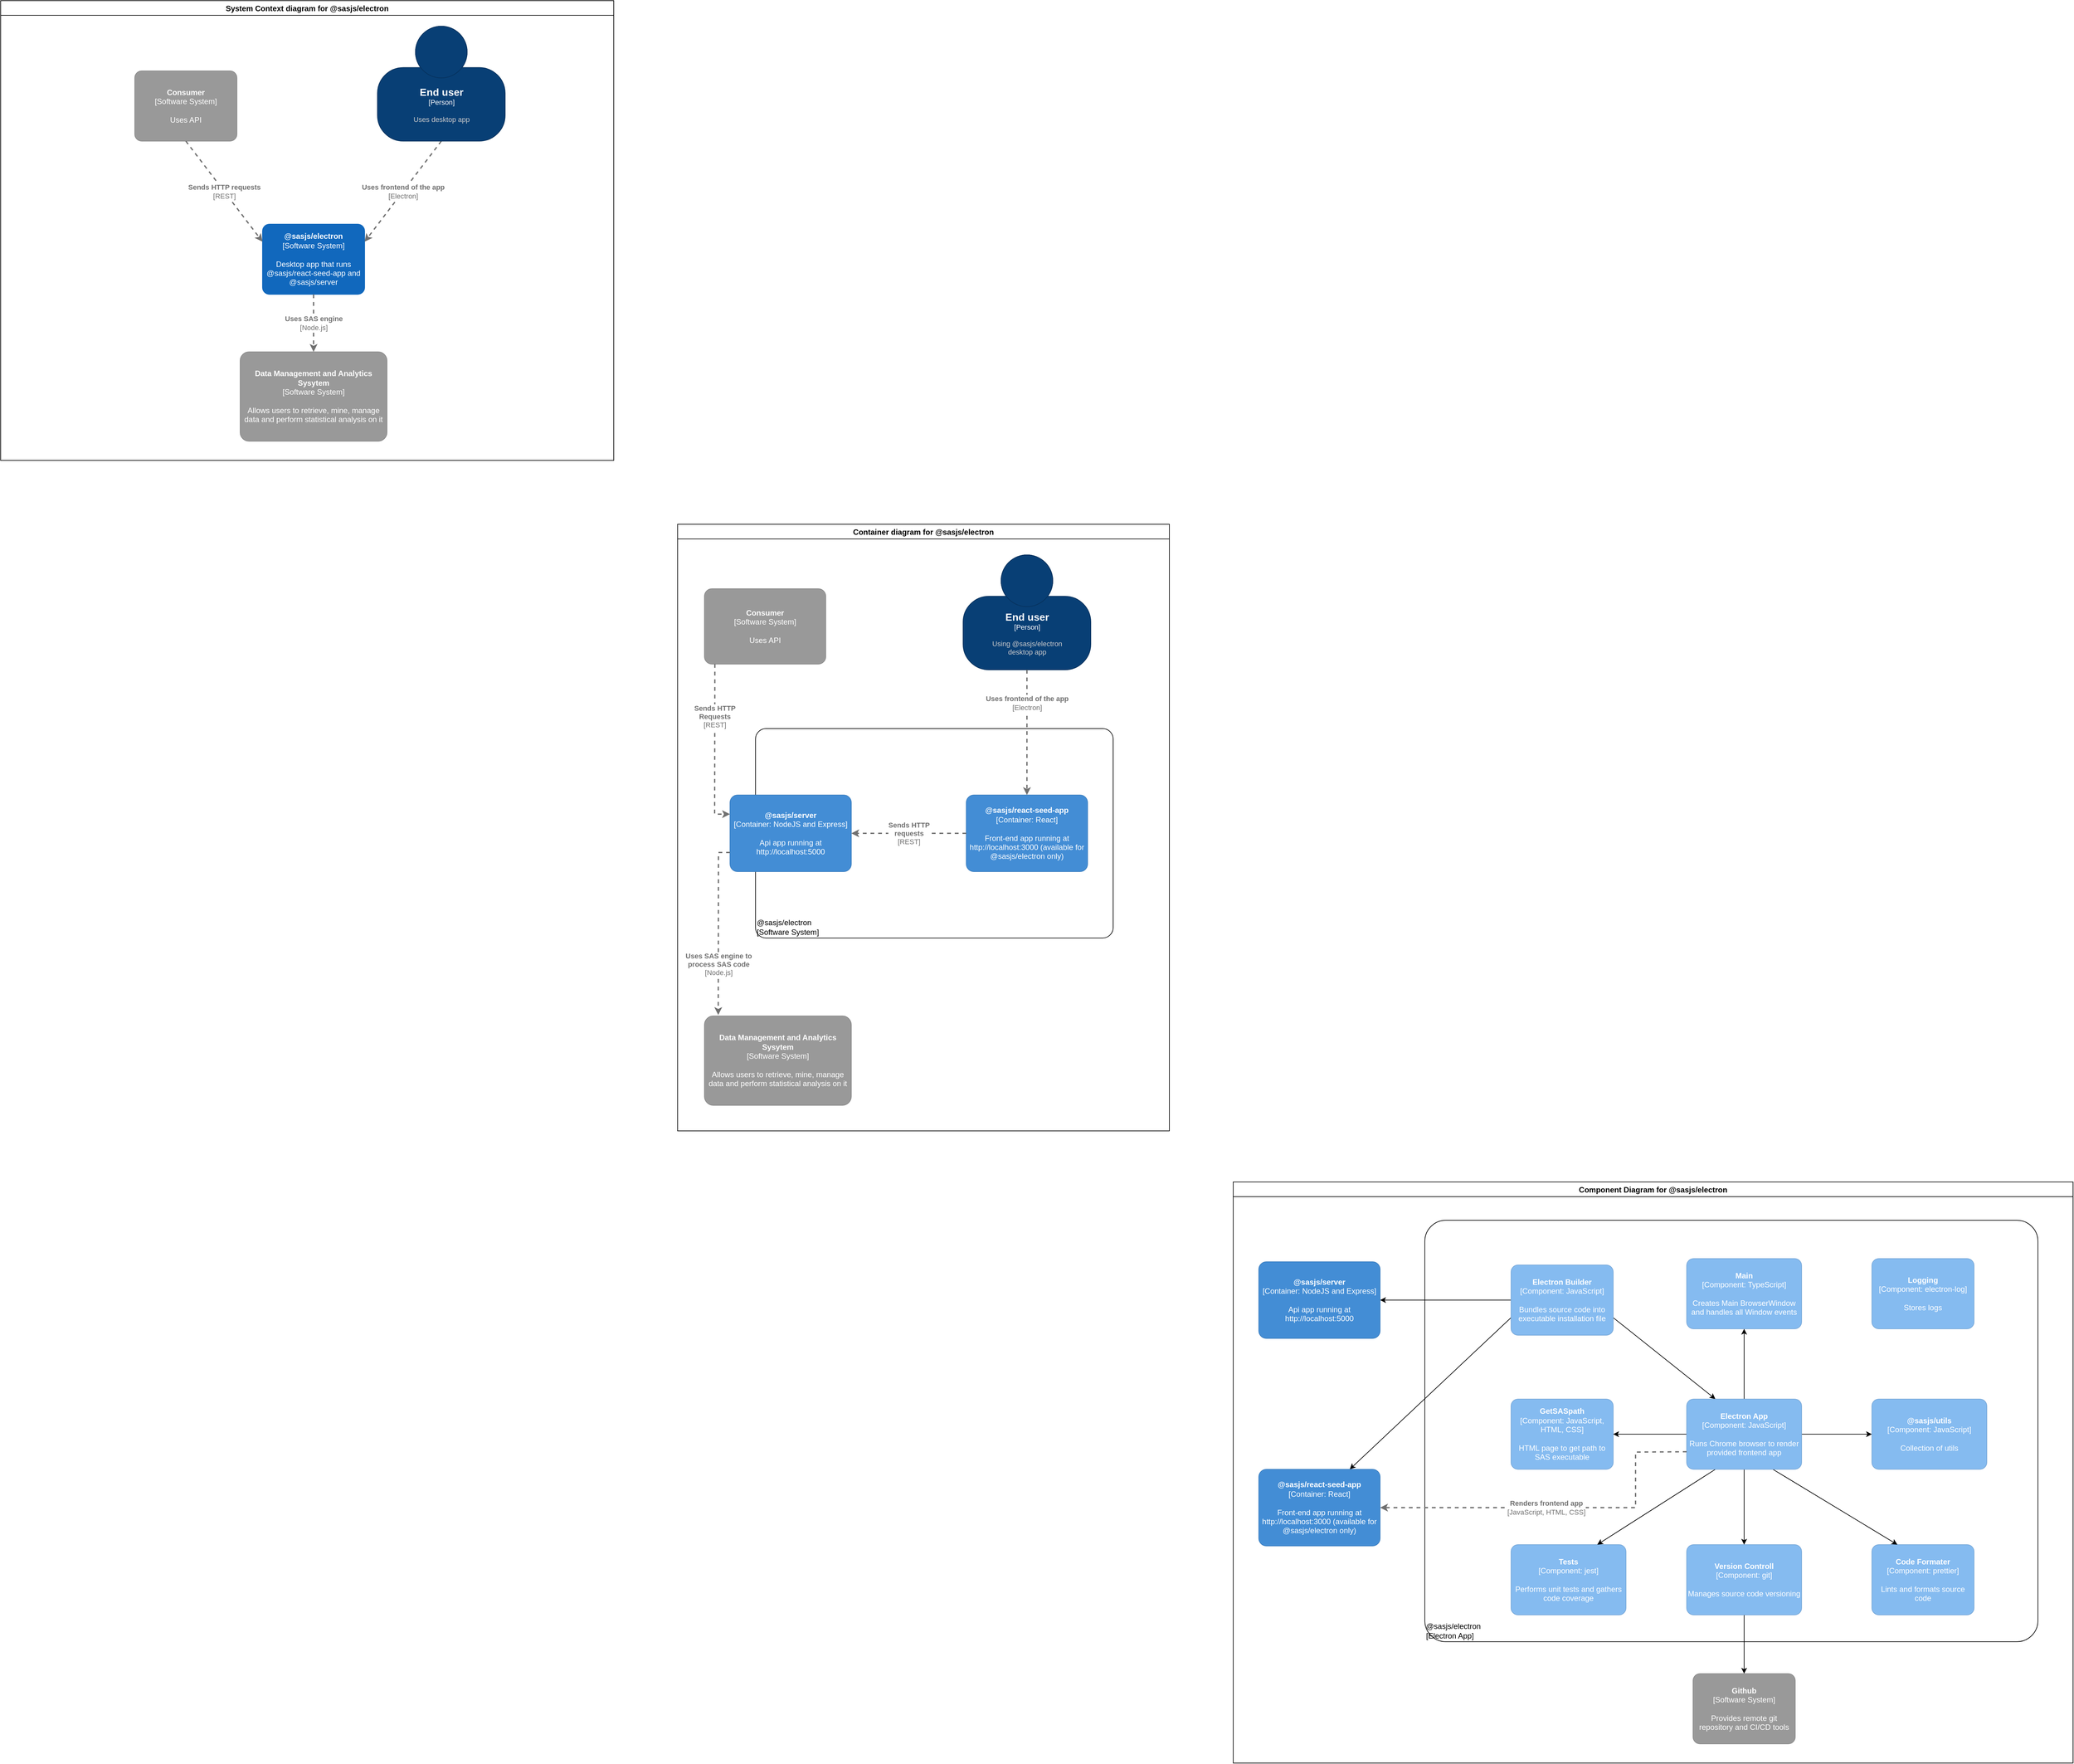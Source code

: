 <mxfile>
    <diagram id="pOPtCVnejUB5Fbz1HXnR" name="C4">
        <mxGraphModel dx="4656" dy="3758" grid="1" gridSize="10" guides="1" tooltips="1" connect="1" arrows="1" fold="1" page="1" pageScale="1" pageWidth="1100" pageHeight="850" math="0" shadow="0">
            <root>
                <mxCell id="jJNTHtZC5VIiGByQmmp6-0"/>
                <mxCell id="jJNTHtZC5VIiGByQmmp6-1" parent="jJNTHtZC5VIiGByQmmp6-0"/>
                <mxCell id="V10lhMsvPl2KgWPlTayQ-0" value="System Context diagram for @sasjs/electron" style="swimlane;" vertex="1" parent="jJNTHtZC5VIiGByQmmp6-1">
                    <mxGeometry x="70" y="-790" width="960" height="720" as="geometry"/>
                </mxCell>
                <object placeholders="1" c4Name="@sasjs/electron" c4Type="Software System" c4Description="Desktop app that runs @sasjs/react-seed-app and @sasjs/server" label="&lt;b&gt;%c4Name%&lt;/b&gt;&lt;div&gt;[%c4Type%]&lt;/div&gt;&lt;br&gt;&lt;div&gt;%c4Description%&lt;/div&gt;" id="V10lhMsvPl2KgWPlTayQ-1">
                    <mxCell style="rounded=1;whiteSpace=wrap;html=1;labelBackgroundColor=none;fillColor=#1168BD;fontColor=#ffffff;align=center;arcSize=10;strokeColor=#1168BD;metaEdit=1;metaData={&quot;c4Type&quot;:{&quot;editable&quot;:false}};points=[[0.25,0,0],[0.5,0,0],[0.75,0,0],[1,0.25,0],[1,0.5,0],[1,0.75,0],[0.75,1,0],[0.5,1,0],[0.25,1,0],[0,0.75,0],[0,0.5,0],[0,0.25,0]];" vertex="1" parent="V10lhMsvPl2KgWPlTayQ-0">
                        <mxGeometry x="410" y="350" width="160" height="110" as="geometry"/>
                    </mxCell>
                </object>
                <object placeholders="1" c4Type="Relationship" c4Technology="Electron" c4Description="Uses frontend of the app" label="&lt;div style=&quot;text-align: left&quot;&gt;&lt;div style=&quot;text-align: center&quot;&gt;&lt;b&gt;%c4Description%&lt;/b&gt;&lt;/div&gt;&lt;div style=&quot;text-align: center&quot;&gt;[%c4Technology%]&lt;/div&gt;&lt;/div&gt;" id="V10lhMsvPl2KgWPlTayQ-2">
                    <mxCell style="edgeStyle=none;rounded=0;html=1;jettySize=auto;orthogonalLoop=1;strokeColor=#707070;strokeWidth=2;fontColor=#707070;jumpStyle=none;dashed=1;metaEdit=1;metaData={&quot;c4Type&quot;:{&quot;editable&quot;:false}};exitX=0.5;exitY=1;exitDx=0;exitDy=0;exitPerimeter=0;entryX=1;entryY=0.25;entryDx=0;entryDy=0;entryPerimeter=0;" edge="1" parent="V10lhMsvPl2KgWPlTayQ-0" source="V10lhMsvPl2KgWPlTayQ-3" target="V10lhMsvPl2KgWPlTayQ-1">
                        <mxGeometry width="160" relative="1" as="geometry">
                            <mxPoint x="480" y="220" as="sourcePoint"/>
                            <mxPoint x="480" y="310" as="targetPoint"/>
                        </mxGeometry>
                    </mxCell>
                </object>
                <object placeholders="1" c4Name="End user" c4Type="Person" c4Description="Uses desktop app" label="&lt;font style=&quot;font-size: 16px&quot;&gt;&lt;b&gt;%c4Name%&lt;/b&gt;&lt;/font&gt;&lt;div&gt;[%c4Type%]&lt;/div&gt;&lt;br&gt;&lt;div&gt;&lt;font style=&quot;font-size: 11px&quot;&gt;&lt;font color=&quot;#cccccc&quot;&gt;%c4Description%&lt;/font&gt;&lt;/div&gt;" id="V10lhMsvPl2KgWPlTayQ-3">
                    <mxCell style="html=1;fontSize=11;dashed=0;whitespace=wrap;fillColor=#083F75;strokeColor=#06315C;fontColor=#ffffff;shape=mxgraph.c4.person2;align=center;metaEdit=1;points=[[0.5,0,0],[1,0.5,0],[1,0.75,0],[0.75,1,0],[0.5,1,0],[0.25,1,0],[0,0.75,0],[0,0.5,0]];resizable=0;" vertex="1" parent="V10lhMsvPl2KgWPlTayQ-0">
                        <mxGeometry x="590" y="40" width="200" height="180" as="geometry"/>
                    </mxCell>
                </object>
                <object placeholders="1" c4Name="Consumer" c4Type="Software System" c4Description="Uses API" label="&lt;b&gt;%c4Name%&lt;/b&gt;&lt;div&gt;[%c4Type%]&lt;/div&gt;&lt;br&gt;&lt;div&gt;%c4Description%&lt;/div&gt;" id="V10lhMsvPl2KgWPlTayQ-4">
                    <mxCell style="rounded=1;whiteSpace=wrap;html=1;labelBackgroundColor=none;fillColor=#999999;fontColor=#ffffff;align=center;arcSize=10;strokeColor=#8A8A8A;metaEdit=1;metaData={&quot;c4Type&quot;:{&quot;editable&quot;:false}};points=[[0.25,0,0],[0.5,0,0],[0.75,0,0],[1,0.25,0],[1,0.5,0],[1,0.75,0],[0.75,1,0],[0.5,1,0],[0.25,1,0],[0,0.75,0],[0,0.5,0],[0,0.25,0]];" vertex="1" parent="V10lhMsvPl2KgWPlTayQ-0">
                        <mxGeometry x="210" y="110" width="160" height="110.0" as="geometry"/>
                    </mxCell>
                </object>
                <object placeholders="1" c4Type="Relationship" c4Technology="REST" c4Description="Sends HTTP requests" label="&lt;div style=&quot;text-align: left&quot;&gt;&lt;div style=&quot;text-align: center&quot;&gt;&lt;b&gt;%c4Description%&lt;/b&gt;&lt;/div&gt;&lt;div style=&quot;text-align: center&quot;&gt;[%c4Technology%]&lt;/div&gt;&lt;/div&gt;" id="V10lhMsvPl2KgWPlTayQ-5">
                    <mxCell style="edgeStyle=none;rounded=0;html=1;jettySize=auto;orthogonalLoop=1;strokeColor=#707070;strokeWidth=2;fontColor=#707070;jumpStyle=none;dashed=1;metaEdit=1;metaData={&quot;c4Type&quot;:{&quot;editable&quot;:false}};entryX=0;entryY=0.25;entryDx=0;entryDy=0;entryPerimeter=0;exitX=0.5;exitY=1;exitDx=0;exitDy=0;exitPerimeter=0;" edge="1" parent="V10lhMsvPl2KgWPlTayQ-0" source="V10lhMsvPl2KgWPlTayQ-4" target="V10lhMsvPl2KgWPlTayQ-1">
                        <mxGeometry width="160" relative="1" as="geometry">
                            <mxPoint x="290" y="230" as="sourcePoint"/>
                            <mxPoint x="490.5" y="360" as="targetPoint"/>
                        </mxGeometry>
                    </mxCell>
                </object>
                <object placeholders="1" c4Name="Data Management and Analytics Sysytem" c4Type="Software System" c4Description="Allows users to retrieve, mine, manage data and perform statistical analysis on it" label="&lt;b&gt;%c4Name%&lt;/b&gt;&lt;div&gt;[%c4Type%]&lt;/div&gt;&lt;br&gt;&lt;div&gt;%c4Description%&lt;/div&gt;" id="V10lhMsvPl2KgWPlTayQ-6">
                    <mxCell style="rounded=1;whiteSpace=wrap;html=1;labelBackgroundColor=none;fillColor=#999999;fontColor=#ffffff;align=center;arcSize=10;strokeColor=#8A8A8A;metaEdit=1;metaData={&quot;c4Type&quot;:{&quot;editable&quot;:false}};points=[[0.25,0,0],[0.5,0,0],[0.75,0,0],[1,0.25,0],[1,0.5,0],[1,0.75,0],[0.75,1,0],[0.5,1,0],[0.25,1,0],[0,0.75,0],[0,0.5,0],[0,0.25,0]];" vertex="1" parent="V10lhMsvPl2KgWPlTayQ-0">
                        <mxGeometry x="375" y="550" width="230" height="140" as="geometry"/>
                    </mxCell>
                </object>
                <object placeholders="1" c4Type="Relationship" c4Technology="Node.js" c4Description="Uses SAS engine" label="&lt;div style=&quot;text-align: left&quot;&gt;&lt;div style=&quot;text-align: center&quot;&gt;&lt;b&gt;%c4Description%&lt;/b&gt;&lt;/div&gt;&lt;div style=&quot;text-align: center&quot;&gt;[%c4Technology%]&lt;/div&gt;&lt;/div&gt;" id="V10lhMsvPl2KgWPlTayQ-7">
                    <mxCell style="edgeStyle=none;rounded=0;html=1;jettySize=auto;orthogonalLoop=1;strokeColor=#707070;strokeWidth=2;fontColor=#707070;jumpStyle=none;dashed=1;metaEdit=1;metaData={&quot;c4Type&quot;:{&quot;editable&quot;:false}};exitX=0.5;exitY=1;exitDx=0;exitDy=0;exitPerimeter=0;entryX=0.5;entryY=0;entryDx=0;entryDy=0;entryPerimeter=0;" edge="1" parent="V10lhMsvPl2KgWPlTayQ-0" source="V10lhMsvPl2KgWPlTayQ-1" target="V10lhMsvPl2KgWPlTayQ-6">
                        <mxGeometry width="160" relative="1" as="geometry">
                            <mxPoint x="700" y="230" as="sourcePoint"/>
                            <mxPoint x="580" y="387.5" as="targetPoint"/>
                        </mxGeometry>
                    </mxCell>
                </object>
                <mxCell id="FTeltCeTIKYdrQUQBPDS-0" value="Container diagram for @sasjs/electron" style="swimlane;" vertex="1" parent="jJNTHtZC5VIiGByQmmp6-1">
                    <mxGeometry x="1130" y="30" width="770" height="950" as="geometry"/>
                </mxCell>
                <object placeholders="1" c4Name="@sasjs/electron" c4Type="ExecutionEnvironment" c4Application="Software System" label="&lt;div style=&quot;text-align: left&quot;&gt;%c4Name%&lt;/div&gt;&lt;div style=&quot;text-align: left&quot;&gt;[%c4Application%]&lt;/div&gt;" id="FTeltCeTIKYdrQUQBPDS-1">
                    <mxCell style="rounded=1;whiteSpace=wrap;html=1;labelBackgroundColor=none;fillColor=#ffffff;fontColor=#000000;align=left;arcSize=5;strokeColor=#000000;verticalAlign=bottom;metaEdit=1;metaData={&quot;c4Type&quot;:{&quot;editable&quot;:false}};points=[[0.25,0,0],[0.5,0,0],[0.75,0,0],[1,0.25,0],[1,0.5,0],[1,0.75,0],[0.75,1,0],[0.5,1,0],[0.25,1,0],[0,0.75,0],[0,0.5,0],[0,0.25,0]];" vertex="1" parent="FTeltCeTIKYdrQUQBPDS-0">
                        <mxGeometry x="122" y="320" width="560" height="328" as="geometry"/>
                    </mxCell>
                </object>
                <object placeholders="1" c4Name="Consumer" c4Type="Software System" c4Description="Uses API" label="&lt;b&gt;%c4Name%&lt;/b&gt;&lt;div&gt;[%c4Type%]&lt;/div&gt;&lt;br&gt;&lt;div&gt;%c4Description%&lt;/div&gt;" id="FTeltCeTIKYdrQUQBPDS-2">
                    <mxCell style="rounded=1;whiteSpace=wrap;html=1;labelBackgroundColor=none;fillColor=#999999;fontColor=#ffffff;align=center;arcSize=10;strokeColor=#8A8A8A;metaEdit=1;metaData={&quot;c4Type&quot;:{&quot;editable&quot;:false}};points=[[0.25,0,0],[0.5,0,0],[0.75,0,0],[1,0.25,0],[1,0.5,0],[1,0.75,0],[0.75,1,0],[0.5,1,0],[0.25,1,0],[0,0.75,0],[0,0.5,0],[0,0.25,0]];" vertex="1" parent="FTeltCeTIKYdrQUQBPDS-0">
                        <mxGeometry x="42" y="101" width="190" height="118" as="geometry"/>
                    </mxCell>
                </object>
                <object placeholders="1" c4Name="@sasjs/server" c4Type="Container" c4Technology="NodeJS and Express" c4Description="Api app running at http://localhost:5000" label="&lt;b&gt;%c4Name%&lt;/b&gt;&lt;div&gt;[%c4Type%: %c4Technology%]&lt;/div&gt;&lt;br&gt;&lt;div&gt;%c4Description%&lt;/div&gt;" id="FTeltCeTIKYdrQUQBPDS-3">
                    <mxCell style="rounded=1;whiteSpace=wrap;html=1;labelBackgroundColor=none;fillColor=#438DD5;fontColor=#ffffff;align=center;arcSize=10;strokeColor=#3C7FC0;metaEdit=1;metaData={&quot;c4Type&quot;:{&quot;editable&quot;:false}};points=[[0.25,0,0],[0.5,0,0],[0.75,0,0],[1,0.25,0],[1,0.5,0],[1,0.75,0],[0.75,1,0],[0.5,1,0],[0.25,1,0],[0,0.75,0],[0,0.5,0],[0,0.25,0]];" vertex="1" parent="FTeltCeTIKYdrQUQBPDS-0">
                        <mxGeometry x="82" y="424" width="190" height="120" as="geometry"/>
                    </mxCell>
                </object>
                <object placeholders="1" c4Type="Relationship" c4Technology="REST" c4Description="Sends HTTP&#10;Requests" label="&lt;div style=&quot;text-align: left&quot;&gt;&lt;div style=&quot;text-align: center&quot;&gt;&lt;b&gt;%c4Description%&lt;/b&gt;&lt;/div&gt;&lt;div style=&quot;text-align: center&quot;&gt;[%c4Technology%]&lt;/div&gt;&lt;/div&gt;" id="FTeltCeTIKYdrQUQBPDS-4">
                    <mxCell style="edgeStyle=none;rounded=0;html=1;entryX=0;entryY=0.25;jettySize=auto;orthogonalLoop=1;strokeColor=#707070;strokeWidth=2;fontColor=#707070;jumpStyle=none;dashed=1;metaEdit=1;metaData={&quot;c4Type&quot;:{&quot;editable&quot;:false}};exitX=0.086;exitY=0.999;exitDx=0;exitDy=0;exitPerimeter=0;entryDx=0;entryDy=0;entryPerimeter=0;" edge="1" parent="FTeltCeTIKYdrQUQBPDS-0" source="FTeltCeTIKYdrQUQBPDS-2" target="FTeltCeTIKYdrQUQBPDS-3">
                        <mxGeometry x="-0.369" width="160" relative="1" as="geometry">
                            <mxPoint x="142" y="62" as="sourcePoint"/>
                            <mxPoint x="302" y="62" as="targetPoint"/>
                            <Array as="points">
                                <mxPoint x="58" y="454"/>
                            </Array>
                            <mxPoint as="offset"/>
                        </mxGeometry>
                    </mxCell>
                </object>
                <object placeholders="1" c4Name="@sasjs/react-seed-app" c4Type="Container" c4Technology="React" c4Description="Front-end app running at http://localhost:3000 (available for @sasjs/electron only)" label="&lt;b&gt;%c4Name%&lt;/b&gt;&lt;div&gt;[%c4Type%: %c4Technology%]&lt;/div&gt;&lt;br&gt;&lt;div&gt;%c4Description%&lt;/div&gt;" id="FTeltCeTIKYdrQUQBPDS-5">
                    <mxCell style="rounded=1;whiteSpace=wrap;html=1;labelBackgroundColor=none;fillColor=#438DD5;fontColor=#ffffff;align=center;arcSize=10;strokeColor=#3C7FC0;metaEdit=1;metaData={&quot;c4Type&quot;:{&quot;editable&quot;:false}};points=[[0.25,0,0],[0.5,0,0],[0.75,0,0],[1,0.25,0],[1,0.5,0],[1,0.75,0],[0.75,1,0],[0.5,1,0],[0.25,1,0],[0,0.75,0],[0,0.5,0],[0,0.25,0]];" vertex="1" parent="FTeltCeTIKYdrQUQBPDS-0">
                        <mxGeometry x="452" y="424" width="190" height="120" as="geometry"/>
                    </mxCell>
                </object>
                <object placeholders="1" c4Type="Relationship" c4Technology="REST" c4Description="Sends HTTP&#10;requests" label="&lt;div style=&quot;text-align: left&quot;&gt;&lt;div style=&quot;text-align: center&quot;&gt;&lt;b&gt;%c4Description%&lt;/b&gt;&lt;/div&gt;&lt;div style=&quot;text-align: center&quot;&gt;[%c4Technology%]&lt;/div&gt;&lt;/div&gt;" id="FTeltCeTIKYdrQUQBPDS-6">
                    <mxCell style="edgeStyle=none;rounded=0;html=1;entryX=1;entryY=0.5;jettySize=auto;orthogonalLoop=1;strokeColor=#707070;strokeWidth=2;fontColor=#707070;jumpStyle=none;dashed=1;metaEdit=1;metaData={&quot;c4Type&quot;:{&quot;editable&quot;:false}};exitX=0;exitY=0.5;exitDx=0;exitDy=0;exitPerimeter=0;entryDx=0;entryDy=0;entryPerimeter=0;" edge="1" parent="FTeltCeTIKYdrQUQBPDS-0" source="FTeltCeTIKYdrQUQBPDS-5" target="FTeltCeTIKYdrQUQBPDS-3">
                        <mxGeometry width="160" relative="1" as="geometry">
                            <mxPoint x="402" y="554" as="sourcePoint"/>
                            <mxPoint x="602" y="554" as="targetPoint"/>
                            <Array as="points"/>
                        </mxGeometry>
                    </mxCell>
                </object>
                <object placeholders="1" c4Name="End user" c4Type="Person" c4Description="Using @sasjs/electron &#10;desktop app" label="&lt;font style=&quot;font-size: 16px&quot;&gt;&lt;b&gt;%c4Name%&lt;/b&gt;&lt;/font&gt;&lt;div&gt;[%c4Type%]&lt;/div&gt;&lt;br&gt;&lt;div&gt;&lt;font style=&quot;font-size: 11px&quot;&gt;&lt;font color=&quot;#cccccc&quot;&gt;%c4Description%&lt;/font&gt;&lt;/div&gt;" id="FTeltCeTIKYdrQUQBPDS-7">
                    <mxCell style="html=1;fontSize=11;dashed=0;whitespace=wrap;fillColor=#083F75;strokeColor=#06315C;fontColor=#ffffff;shape=mxgraph.c4.person2;align=center;metaEdit=1;points=[[0.5,0,0],[1,0.5,0],[1,0.75,0],[0.75,1,0],[0.5,1,0],[0.25,1,0],[0,0.75,0],[0,0.5,0]];resizable=0;" vertex="1" parent="FTeltCeTIKYdrQUQBPDS-0">
                        <mxGeometry x="447" y="48" width="200" height="180" as="geometry"/>
                    </mxCell>
                </object>
                <object placeholders="1" c4Type="Relationship" c4Technology="Electron" c4Description="Uses frontend of the app" label="&lt;div style=&quot;text-align: left&quot;&gt;&lt;div style=&quot;text-align: center&quot;&gt;&lt;b&gt;%c4Description%&lt;/b&gt;&lt;/div&gt;&lt;div style=&quot;text-align: center&quot;&gt;[%c4Technology%]&lt;/div&gt;&lt;/div&gt;" id="FTeltCeTIKYdrQUQBPDS-8">
                    <mxCell style="edgeStyle=none;rounded=0;html=1;entryX=0.5;entryY=0;jettySize=auto;orthogonalLoop=1;strokeColor=#707070;strokeWidth=2;fontColor=#707070;jumpStyle=none;dashed=1;metaEdit=1;metaData={&quot;c4Type&quot;:{&quot;editable&quot;:false}};exitX=0.5;exitY=1;exitDx=0;exitDy=0;exitPerimeter=0;entryDx=0;entryDy=0;entryPerimeter=0;" edge="1" parent="FTeltCeTIKYdrQUQBPDS-0" source="FTeltCeTIKYdrQUQBPDS-7" target="FTeltCeTIKYdrQUQBPDS-5">
                        <mxGeometry x="-0.469" width="160" relative="1" as="geometry">
                            <mxPoint x="68.34" y="228.882" as="sourcePoint"/>
                            <mxPoint x="92" y="494" as="targetPoint"/>
                            <Array as="points"/>
                            <mxPoint as="offset"/>
                        </mxGeometry>
                    </mxCell>
                </object>
                <object placeholders="1" c4Name="Data Management and Analytics Sysytem" c4Type="Software System" c4Description="Allows users to retrieve, mine, manage data and perform statistical analysis on it" label="&lt;b&gt;%c4Name%&lt;/b&gt;&lt;div&gt;[%c4Type%]&lt;/div&gt;&lt;br&gt;&lt;div&gt;%c4Description%&lt;/div&gt;" id="FTeltCeTIKYdrQUQBPDS-9">
                    <mxCell style="rounded=1;whiteSpace=wrap;html=1;labelBackgroundColor=none;fillColor=#999999;fontColor=#ffffff;align=center;arcSize=10;strokeColor=#8A8A8A;metaEdit=1;metaData={&quot;c4Type&quot;:{&quot;editable&quot;:false}};points=[[0.25,0,0],[0.5,0,0],[0.75,0,0],[1,0.25,0],[1,0.5,0],[1,0.75,0],[0.75,1,0],[0.5,1,0],[0.25,1,0],[0,0.75,0],[0,0.5,0],[0,0.25,0]];" vertex="1" parent="FTeltCeTIKYdrQUQBPDS-0">
                        <mxGeometry x="42" y="770" width="230" height="140" as="geometry"/>
                    </mxCell>
                </object>
                <object placeholders="1" c4Type="Relationship" c4Technology="Node.js" c4Description="Uses SAS engine to &#10;process SAS code" label="&lt;div style=&quot;text-align: left&quot;&gt;&lt;div style=&quot;text-align: center&quot;&gt;&lt;b&gt;%c4Description%&lt;/b&gt;&lt;/div&gt;&lt;div style=&quot;text-align: center&quot;&gt;[%c4Technology%]&lt;/div&gt;&lt;/div&gt;" id="FTeltCeTIKYdrQUQBPDS-10">
                    <mxCell style="edgeStyle=none;rounded=0;html=1;entryX=0.094;entryY=-0.011;jettySize=auto;orthogonalLoop=1;strokeColor=#707070;strokeWidth=2;fontColor=#707070;jumpStyle=none;dashed=1;metaEdit=1;metaData={&quot;c4Type&quot;:{&quot;editable&quot;:false}};exitX=0;exitY=0.75;exitDx=0;exitDy=0;exitPerimeter=0;entryDx=0;entryDy=0;entryPerimeter=0;" edge="1" parent="FTeltCeTIKYdrQUQBPDS-0" source="FTeltCeTIKYdrQUQBPDS-3" target="FTeltCeTIKYdrQUQBPDS-9">
                        <mxGeometry x="0.424" width="160" relative="1" as="geometry">
                            <mxPoint x="68.34" y="228.882" as="sourcePoint"/>
                            <mxPoint x="92" y="464" as="targetPoint"/>
                            <Array as="points">
                                <mxPoint x="64" y="514"/>
                            </Array>
                            <mxPoint y="-1" as="offset"/>
                        </mxGeometry>
                    </mxCell>
                </object>
                <mxCell id="A7j2KcFquJm_x7ZE719i-0" value="Component Diagram for @sasjs/electron" style="swimlane;" vertex="1" parent="jJNTHtZC5VIiGByQmmp6-1">
                    <mxGeometry x="2000" y="1060" width="1315" height="910" as="geometry"/>
                </mxCell>
                <object placeholders="1" c4Name="@sasjs/electron" c4Type="ExecutionEnvironment" c4Application="Electron App" label="&lt;div style=&quot;text-align: left&quot;&gt;%c4Name%&lt;/div&gt;&lt;div style=&quot;text-align: left&quot;&gt;[%c4Application%]&lt;/div&gt;" id="A7j2KcFquJm_x7ZE719i-1">
                    <mxCell style="rounded=1;whiteSpace=wrap;html=1;labelBackgroundColor=none;fillColor=#ffffff;fontColor=#000000;align=left;arcSize=5;strokeColor=#000000;verticalAlign=bottom;metaEdit=1;metaData={&quot;c4Type&quot;:{&quot;editable&quot;:false}};points=[[0.25,0,0],[0.5,0,0],[0.75,0,0],[1,0.25,0],[1,0.5,0],[1,0.75,0],[0.75,1,0],[0.5,1,0],[0.25,1,0],[0,0.75,0],[0,0.5,0],[0,0.25,0]];" vertex="1" parent="A7j2KcFquJm_x7ZE719i-0">
                        <mxGeometry x="300" y="60" width="960" height="660" as="geometry"/>
                    </mxCell>
                </object>
                <mxCell id="A7j2KcFquJm_x7ZE719i-2" style="edgeStyle=none;html=1;exitX=1;exitY=0.75;exitDx=0;exitDy=0;exitPerimeter=0;entryX=0.25;entryY=0;entryDx=0;entryDy=0;entryPerimeter=0;" edge="1" parent="A7j2KcFquJm_x7ZE719i-0" source="A7j2KcFquJm_x7ZE719i-5" target="A7j2KcFquJm_x7ZE719i-17">
                    <mxGeometry relative="1" as="geometry"/>
                </mxCell>
                <mxCell id="A7j2KcFquJm_x7ZE719i-3" style="edgeStyle=none;html=1;exitX=0;exitY=0.5;exitDx=0;exitDy=0;exitPerimeter=0;" edge="1" parent="A7j2KcFquJm_x7ZE719i-0" source="A7j2KcFquJm_x7ZE719i-5" target="A7j2KcFquJm_x7ZE719i-24">
                    <mxGeometry relative="1" as="geometry"/>
                </mxCell>
                <mxCell id="A7j2KcFquJm_x7ZE719i-4" style="edgeStyle=none;html=1;exitX=0;exitY=0.75;exitDx=0;exitDy=0;exitPerimeter=0;entryX=0.75;entryY=0;entryDx=0;entryDy=0;entryPerimeter=0;" edge="1" parent="A7j2KcFquJm_x7ZE719i-0" source="A7j2KcFquJm_x7ZE719i-5" target="A7j2KcFquJm_x7ZE719i-25">
                    <mxGeometry relative="1" as="geometry"/>
                </mxCell>
                <object placeholders="1" c4Name="Electron Builder" c4Type="Component" c4Technology="JavaScript" c4Description="Bundles source code into executable installation file" label="&lt;b&gt;%c4Name%&lt;/b&gt;&lt;div&gt;[%c4Type%: %c4Technology%]&lt;/div&gt;&lt;br&gt;&lt;div&gt;%c4Description%&lt;/div&gt;" id="A7j2KcFquJm_x7ZE719i-5">
                    <mxCell style="rounded=1;whiteSpace=wrap;html=1;labelBackgroundColor=none;fillColor=#85BBF0;fontColor=#ffffff;align=center;arcSize=10;strokeColor=#78A8D8;metaEdit=1;metaData={&quot;c4Type&quot;:{&quot;editable&quot;:false}};points=[[0.25,0,0],[0.5,0,0],[0.75,0,0],[1,0.25,0],[1,0.5,0],[1,0.75,0],[0.75,1,0],[0.5,1,0],[0.25,1,0],[0,0.75,0],[0,0.5,0],[0,0.25,0]];" vertex="1" parent="A7j2KcFquJm_x7ZE719i-0">
                        <mxGeometry x="435" y="130" width="160" height="110.0" as="geometry"/>
                    </mxCell>
                </object>
                <object placeholders="1" c4Name="Code Formater" c4Type="Component" c4Technology="prettier" c4Description="Lints and formats source code" label="&lt;b&gt;%c4Name%&lt;/b&gt;&lt;div&gt;[%c4Type%: %c4Technology%]&lt;/div&gt;&lt;br&gt;&lt;div&gt;%c4Description%&lt;/div&gt;" id="A7j2KcFquJm_x7ZE719i-6">
                    <mxCell style="rounded=1;whiteSpace=wrap;html=1;labelBackgroundColor=none;fillColor=#85BBF0;fontColor=#ffffff;align=center;arcSize=10;strokeColor=#78A8D8;metaEdit=1;metaData={&quot;c4Type&quot;:{&quot;editable&quot;:false}};points=[[0.25,0,0],[0.5,0,0],[0.75,0,0],[1,0.25,0],[1,0.5,0],[1,0.75,0],[0.75,1,0],[0.5,1,0],[0.25,1,0],[0,0.75,0],[0,0.5,0],[0,0.25,0]];" vertex="1" parent="A7j2KcFquJm_x7ZE719i-0">
                        <mxGeometry x="1000" y="568" width="160" height="110.0" as="geometry"/>
                    </mxCell>
                </object>
                <object placeholders="1" c4Name="Tests" c4Type="Component" c4Technology="jest" c4Description="Performs unit tests and gathers code coverage" label="&lt;b&gt;%c4Name%&lt;/b&gt;&lt;div&gt;[%c4Type%: %c4Technology%]&lt;/div&gt;&lt;br&gt;&lt;div&gt;%c4Description%&lt;/div&gt;" id="A7j2KcFquJm_x7ZE719i-7">
                    <mxCell style="rounded=1;whiteSpace=wrap;html=1;labelBackgroundColor=none;fillColor=#85BBF0;fontColor=#ffffff;align=center;arcSize=10;strokeColor=#78A8D8;metaEdit=1;metaData={&quot;c4Type&quot;:{&quot;editable&quot;:false}};points=[[0.25,0,0],[0.5,0,0],[0.75,0,0],[1,0.25,0],[1,0.5,0],[1,0.75,0],[0.75,1,0],[0.5,1,0],[0.25,1,0],[0,0.75,0],[0,0.5,0],[0,0.25,0]];" vertex="1" parent="A7j2KcFquJm_x7ZE719i-0">
                        <mxGeometry x="435" y="568" width="180" height="110" as="geometry"/>
                    </mxCell>
                </object>
                <mxCell id="A7j2KcFquJm_x7ZE719i-8" style="edgeStyle=none;html=1;" edge="1" parent="A7j2KcFquJm_x7ZE719i-0" source="A7j2KcFquJm_x7ZE719i-9" target="A7j2KcFquJm_x7ZE719i-18">
                    <mxGeometry relative="1" as="geometry"/>
                </mxCell>
                <object placeholders="1" c4Name="Version Controll" c4Type="Component" c4Technology="git" c4Description="Manages source code versioning" label="&lt;b&gt;%c4Name%&lt;/b&gt;&lt;div&gt;[%c4Type%: %c4Technology%]&lt;/div&gt;&lt;br&gt;&lt;div&gt;%c4Description%&lt;/div&gt;" id="A7j2KcFquJm_x7ZE719i-9">
                    <mxCell style="rounded=1;whiteSpace=wrap;html=1;labelBackgroundColor=none;fillColor=#85BBF0;fontColor=#ffffff;align=center;arcSize=10;strokeColor=#78A8D8;metaEdit=1;metaData={&quot;c4Type&quot;:{&quot;editable&quot;:false}};points=[[0.25,0,0],[0.5,0,0],[0.75,0,0],[1,0.25,0],[1,0.5,0],[1,0.75,0],[0.75,1,0],[0.5,1,0],[0.25,1,0],[0,0.75,0],[0,0.5,0],[0,0.25,0]];" vertex="1" parent="A7j2KcFquJm_x7ZE719i-0">
                        <mxGeometry x="710" y="568" width="180" height="110" as="geometry"/>
                    </mxCell>
                </object>
                <object placeholders="1" c4Name="GetSASpath" c4Type="Component" c4Technology="JavaScript, HTML, CSS" c4Description="HTML page to get path to SAS executable" label="&lt;b&gt;%c4Name%&lt;/b&gt;&lt;div&gt;[%c4Type%: %c4Technology%]&lt;/div&gt;&lt;br&gt;&lt;div&gt;%c4Description%&lt;/div&gt;" id="A7j2KcFquJm_x7ZE719i-10">
                    <mxCell style="rounded=1;whiteSpace=wrap;html=1;labelBackgroundColor=none;fillColor=#85BBF0;fontColor=#ffffff;align=center;arcSize=10;strokeColor=#78A8D8;metaEdit=1;metaData={&quot;c4Type&quot;:{&quot;editable&quot;:false}};points=[[0.25,0,0],[0.5,0,0],[0.75,0,0],[1,0.25,0],[1,0.5,0],[1,0.75,0],[0.75,1,0],[0.5,1,0],[0.25,1,0],[0,0.75,0],[0,0.5,0],[0,0.25,0]];" vertex="1" parent="A7j2KcFquJm_x7ZE719i-0">
                        <mxGeometry x="435" y="340" width="160" height="110.0" as="geometry"/>
                    </mxCell>
                </object>
                <mxCell id="A7j2KcFquJm_x7ZE719i-11" style="edgeStyle=none;html=1;exitX=0.75;exitY=1;exitDx=0;exitDy=0;exitPerimeter=0;entryX=0.25;entryY=0;entryDx=0;entryDy=0;entryPerimeter=0;" edge="1" parent="A7j2KcFquJm_x7ZE719i-0" source="A7j2KcFquJm_x7ZE719i-17" target="A7j2KcFquJm_x7ZE719i-6">
                    <mxGeometry relative="1" as="geometry"/>
                </mxCell>
                <mxCell id="A7j2KcFquJm_x7ZE719i-12" style="edgeStyle=none;html=1;entryX=0.5;entryY=0;entryDx=0;entryDy=0;entryPerimeter=0;" edge="1" parent="A7j2KcFquJm_x7ZE719i-0" source="A7j2KcFquJm_x7ZE719i-17" target="A7j2KcFquJm_x7ZE719i-9">
                    <mxGeometry relative="1" as="geometry"/>
                </mxCell>
                <mxCell id="A7j2KcFquJm_x7ZE719i-13" style="edgeStyle=none;html=1;exitX=0.25;exitY=1;exitDx=0;exitDy=0;exitPerimeter=0;entryX=0.75;entryY=0;entryDx=0;entryDy=0;entryPerimeter=0;" edge="1" parent="A7j2KcFquJm_x7ZE719i-0" source="A7j2KcFquJm_x7ZE719i-17" target="A7j2KcFquJm_x7ZE719i-7">
                    <mxGeometry relative="1" as="geometry"/>
                </mxCell>
                <mxCell id="A7j2KcFquJm_x7ZE719i-14" style="edgeStyle=none;html=1;exitX=0;exitY=0.5;exitDx=0;exitDy=0;exitPerimeter=0;entryX=1;entryY=0.5;entryDx=0;entryDy=0;entryPerimeter=0;" edge="1" parent="A7j2KcFquJm_x7ZE719i-0" source="A7j2KcFquJm_x7ZE719i-17" target="A7j2KcFquJm_x7ZE719i-10">
                    <mxGeometry relative="1" as="geometry"/>
                </mxCell>
                <mxCell id="A7j2KcFquJm_x7ZE719i-15" style="edgeStyle=none;html=1;entryX=0;entryY=0.5;entryDx=0;entryDy=0;entryPerimeter=0;exitX=1;exitY=0.5;exitDx=0;exitDy=0;exitPerimeter=0;" edge="1" parent="A7j2KcFquJm_x7ZE719i-0" source="A7j2KcFquJm_x7ZE719i-17" target="A7j2KcFquJm_x7ZE719i-21">
                    <mxGeometry relative="1" as="geometry"/>
                </mxCell>
                <mxCell id="A7j2KcFquJm_x7ZE719i-16" style="edgeStyle=none;html=1;exitX=0.5;exitY=0;exitDx=0;exitDy=0;exitPerimeter=0;entryX=0.5;entryY=1;entryDx=0;entryDy=0;entryPerimeter=0;" edge="1" parent="A7j2KcFquJm_x7ZE719i-0" source="A7j2KcFquJm_x7ZE719i-17" target="A7j2KcFquJm_x7ZE719i-23">
                    <mxGeometry relative="1" as="geometry"/>
                </mxCell>
                <object placeholders="1" c4Name="Electron App" c4Type="Component" c4Technology="JavaScript" c4Description="Runs Chrome browser to render provided frontend app" label="&lt;b&gt;%c4Name%&lt;/b&gt;&lt;div&gt;[%c4Type%: %c4Technology%]&lt;/div&gt;&lt;br&gt;&lt;div&gt;%c4Description%&lt;/div&gt;" id="A7j2KcFquJm_x7ZE719i-17">
                    <mxCell style="rounded=1;whiteSpace=wrap;html=1;labelBackgroundColor=none;fillColor=#85BBF0;fontColor=#ffffff;align=center;arcSize=10;strokeColor=#78A8D8;metaEdit=1;metaData={&quot;c4Type&quot;:{&quot;editable&quot;:false}};points=[[0.25,0,0],[0.5,0,0],[0.75,0,0],[1,0.25,0],[1,0.5,0],[1,0.75,0],[0.75,1,0],[0.5,1,0],[0.25,1,0],[0,0.75,0],[0,0.5,0],[0,0.25,0]];" vertex="1" parent="A7j2KcFquJm_x7ZE719i-0">
                        <mxGeometry x="710" y="340" width="180" height="110" as="geometry"/>
                    </mxCell>
                </object>
                <object placeholders="1" c4Name="Github" c4Type="Software System" c4Description="Provides remote git repository and CI/CD tools" label="&lt;b&gt;%c4Name%&lt;/b&gt;&lt;div&gt;[%c4Type%]&lt;/div&gt;&lt;br&gt;&lt;div&gt;%c4Description%&lt;/div&gt;" id="A7j2KcFquJm_x7ZE719i-18">
                    <mxCell style="rounded=1;whiteSpace=wrap;html=1;labelBackgroundColor=none;fillColor=#999999;fontColor=#ffffff;align=center;arcSize=10;strokeColor=#8A8A8A;metaEdit=1;metaData={&quot;c4Type&quot;:{&quot;editable&quot;:false}};points=[[0.25,0,0],[0.5,0,0],[0.75,0,0],[1,0.25,0],[1,0.5,0],[1,0.75,0],[0.75,1,0],[0.5,1,0],[0.25,1,0],[0,0.75,0],[0,0.5,0],[0,0.25,0]];" vertex="1" parent="A7j2KcFquJm_x7ZE719i-0">
                        <mxGeometry x="720" y="770" width="160" height="110.0" as="geometry"/>
                    </mxCell>
                </object>
                <mxCell id="A7j2KcFquJm_x7ZE719i-19" style="edgeStyle=none;html=1;exitX=0.5;exitY=0;exitDx=0;exitDy=0;exitPerimeter=0;entryX=0.5;entryY=1;entryDx=0;entryDy=0;entryPerimeter=0;" edge="1" parent="A7j2KcFquJm_x7ZE719i-0">
                    <mxGeometry relative="1" as="geometry">
                        <mxPoint x="1090" y="240" as="sourcePoint"/>
                        <mxPoint x="1090" y="240" as="targetPoint"/>
                    </mxGeometry>
                </mxCell>
                <object placeholders="1" c4Type="Relationship" c4Technology="JavaScript, HTML, CSS" c4Description="Renders frontend app" label="&lt;div style=&quot;text-align: left&quot;&gt;&lt;div style=&quot;text-align: center&quot;&gt;&lt;b&gt;%c4Description%&lt;/b&gt;&lt;/div&gt;&lt;div style=&quot;text-align: center&quot;&gt;[%c4Technology%]&lt;/div&gt;&lt;/div&gt;" id="A7j2KcFquJm_x7ZE719i-20">
                    <mxCell style="edgeStyle=none;rounded=0;html=1;entryX=1;entryY=0.5;jettySize=auto;orthogonalLoop=1;strokeColor=#707070;strokeWidth=2;fontColor=#707070;jumpStyle=none;dashed=1;metaEdit=1;metaData={&quot;c4Type&quot;:{&quot;editable&quot;:false}};exitX=0;exitY=0.75;exitDx=0;exitDy=0;exitPerimeter=0;entryDx=0;entryDy=0;entryPerimeter=0;" edge="1" parent="A7j2KcFquJm_x7ZE719i-0" source="A7j2KcFquJm_x7ZE719i-17" target="A7j2KcFquJm_x7ZE719i-25">
                        <mxGeometry x="0.083" width="160" relative="1" as="geometry">
                            <mxPoint x="220" y="289" as="sourcePoint"/>
                            <mxPoint x="730" y="390" as="targetPoint"/>
                            <Array as="points">
                                <mxPoint x="630" y="423"/>
                                <mxPoint x="630" y="510"/>
                            </Array>
                            <mxPoint as="offset"/>
                        </mxGeometry>
                    </mxCell>
                </object>
                <object placeholders="1" c4Name="@sasjs/utils" c4Type="Component" c4Technology="JavaScript" c4Description="Collection of utils" label="&lt;b&gt;%c4Name%&lt;/b&gt;&lt;div&gt;[%c4Type%: %c4Technology%]&lt;/div&gt;&lt;br&gt;&lt;div&gt;%c4Description%&lt;/div&gt;" id="A7j2KcFquJm_x7ZE719i-21">
                    <mxCell style="rounded=1;whiteSpace=wrap;html=1;labelBackgroundColor=none;fillColor=#85BBF0;fontColor=#ffffff;align=center;arcSize=10;strokeColor=#78A8D8;metaEdit=1;metaData={&quot;c4Type&quot;:{&quot;editable&quot;:false}};points=[[0.25,0,0],[0.5,0,0],[0.75,0,0],[1,0.25,0],[1,0.5,0],[1,0.75,0],[0.75,1,0],[0.5,1,0],[0.25,1,0],[0,0.75,0],[0,0.5,0],[0,0.25,0]];" vertex="1" parent="A7j2KcFquJm_x7ZE719i-0">
                        <mxGeometry x="1000" y="340" width="180" height="110" as="geometry"/>
                    </mxCell>
                </object>
                <object placeholders="1" c4Name="Logging" c4Type="Component" c4Technology="electron-log" c4Description="Stores logs" label="&lt;b&gt;%c4Name%&lt;/b&gt;&lt;div&gt;[%c4Type%: %c4Technology%]&lt;/div&gt;&lt;br&gt;&lt;div&gt;%c4Description%&lt;/div&gt;" id="A7j2KcFquJm_x7ZE719i-22">
                    <mxCell style="rounded=1;whiteSpace=wrap;html=1;labelBackgroundColor=none;fillColor=#85BBF0;fontColor=#ffffff;align=center;arcSize=10;strokeColor=#78A8D8;metaEdit=1;metaData={&quot;c4Type&quot;:{&quot;editable&quot;:false}};points=[[0.25,0,0],[0.5,0,0],[0.75,0,0],[1,0.25,0],[1,0.5,0],[1,0.75,0],[0.75,1,0],[0.5,1,0],[0.25,1,0],[0,0.75,0],[0,0.5,0],[0,0.25,0]];" vertex="1" parent="A7j2KcFquJm_x7ZE719i-0">
                        <mxGeometry x="1000" y="120" width="160" height="110.0" as="geometry"/>
                    </mxCell>
                </object>
                <object placeholders="1" c4Name="Main" c4Type="Component" c4Technology="TypeScript" c4Description="Creates Main BrowserWindow and handles all Window events" label="&lt;b&gt;%c4Name%&lt;/b&gt;&lt;div&gt;[%c4Type%: %c4Technology%]&lt;/div&gt;&lt;br&gt;&lt;div&gt;%c4Description%&lt;/div&gt;" id="A7j2KcFquJm_x7ZE719i-23">
                    <mxCell style="rounded=1;whiteSpace=wrap;html=1;labelBackgroundColor=none;fillColor=#85BBF0;fontColor=#ffffff;align=center;arcSize=10;strokeColor=#78A8D8;metaEdit=1;metaData={&quot;c4Type&quot;:{&quot;editable&quot;:false}};points=[[0.25,0,0],[0.5,0,0],[0.75,0,0],[1,0.25,0],[1,0.5,0],[1,0.75,0],[0.75,1,0],[0.5,1,0],[0.25,1,0],[0,0.75,0],[0,0.5,0],[0,0.25,0]];" vertex="1" parent="A7j2KcFquJm_x7ZE719i-0">
                        <mxGeometry x="710" y="120" width="180" height="110" as="geometry"/>
                    </mxCell>
                </object>
                <object placeholders="1" c4Name="@sasjs/server" c4Type="Container" c4Technology="NodeJS and Express" c4Description="Api app running at http://localhost:5000" label="&lt;b&gt;%c4Name%&lt;/b&gt;&lt;div&gt;[%c4Type%: %c4Technology%]&lt;/div&gt;&lt;br&gt;&lt;div&gt;%c4Description%&lt;/div&gt;" id="A7j2KcFquJm_x7ZE719i-24">
                    <mxCell style="rounded=1;whiteSpace=wrap;html=1;labelBackgroundColor=none;fillColor=#438DD5;fontColor=#ffffff;align=center;arcSize=10;strokeColor=#3C7FC0;metaEdit=1;metaData={&quot;c4Type&quot;:{&quot;editable&quot;:false}};points=[[0.25,0,0],[0.5,0,0],[0.75,0,0],[1,0.25,0],[1,0.5,0],[1,0.75,0],[0.75,1,0],[0.5,1,0],[0.25,1,0],[0,0.75,0],[0,0.5,0],[0,0.25,0]];" vertex="1" parent="A7j2KcFquJm_x7ZE719i-0">
                        <mxGeometry x="40" y="125" width="190" height="120" as="geometry"/>
                    </mxCell>
                </object>
                <object placeholders="1" c4Name="@sasjs/react-seed-app" c4Type="Container" c4Technology="React" c4Description="Front-end app running at http://localhost:3000 (available for @sasjs/electron only)" label="&lt;b&gt;%c4Name%&lt;/b&gt;&lt;div&gt;[%c4Type%: %c4Technology%]&lt;/div&gt;&lt;br&gt;&lt;div&gt;%c4Description%&lt;/div&gt;" id="A7j2KcFquJm_x7ZE719i-25">
                    <mxCell style="rounded=1;whiteSpace=wrap;html=1;labelBackgroundColor=none;fillColor=#438DD5;fontColor=#ffffff;align=center;arcSize=10;strokeColor=#3C7FC0;metaEdit=1;metaData={&quot;c4Type&quot;:{&quot;editable&quot;:false}};points=[[0.25,0,0],[0.5,0,0],[0.75,0,0],[1,0.25,0],[1,0.5,0],[1,0.75,0],[0.75,1,0],[0.5,1,0],[0.25,1,0],[0,0.75,0],[0,0.5,0],[0,0.25,0]];" vertex="1" parent="A7j2KcFquJm_x7ZE719i-0">
                        <mxGeometry x="40" y="450" width="190" height="120" as="geometry"/>
                    </mxCell>
                </object>
            </root>
        </mxGraphModel>
    </diagram>
    <diagram id="7g7bPDUWOPcJkS6E-2R7" name="Context">
        <mxGraphModel dx="1164" dy="1577" grid="1" gridSize="10" guides="1" tooltips="1" connect="1" arrows="1" fold="1" page="1" pageScale="1" pageWidth="1100" pageHeight="850" math="0" shadow="0">
            <root>
                <mxCell id="0"/>
                <mxCell id="1" parent="0"/>
                <mxCell id="2" value="System Context diagram for @sasjs/electron" style="swimlane;" parent="1" vertex="1">
                    <mxGeometry x="70" y="-790" width="960" height="720" as="geometry"/>
                </mxCell>
                <object placeholders="1" c4Name="@sasjs/electron" c4Type="Software System" c4Description="Desktop app that runs @sasjs/react-seed-app and @sasjs/server" label="&lt;b&gt;%c4Name%&lt;/b&gt;&lt;div&gt;[%c4Type%]&lt;/div&gt;&lt;br&gt;&lt;div&gt;%c4Description%&lt;/div&gt;" id="6">
                    <mxCell style="rounded=1;whiteSpace=wrap;html=1;labelBackgroundColor=none;fillColor=#1168BD;fontColor=#ffffff;align=center;arcSize=10;strokeColor=#1168BD;metaEdit=1;metaData={&quot;c4Type&quot;:{&quot;editable&quot;:false}};points=[[0.25,0,0],[0.5,0,0],[0.75,0,0],[1,0.25,0],[1,0.5,0],[1,0.75,0],[0.75,1,0],[0.5,1,0],[0.25,1,0],[0,0.75,0],[0,0.5,0],[0,0.25,0]];" parent="2" vertex="1">
                        <mxGeometry x="410" y="350" width="160" height="110" as="geometry"/>
                    </mxCell>
                </object>
                <object placeholders="1" c4Type="Relationship" c4Technology="Electron" c4Description="Uses frontend of the app" label="&lt;div style=&quot;text-align: left&quot;&gt;&lt;div style=&quot;text-align: center&quot;&gt;&lt;b&gt;%c4Description%&lt;/b&gt;&lt;/div&gt;&lt;div style=&quot;text-align: center&quot;&gt;[%c4Technology%]&lt;/div&gt;&lt;/div&gt;" id="7">
                    <mxCell style="edgeStyle=none;rounded=0;html=1;jettySize=auto;orthogonalLoop=1;strokeColor=#707070;strokeWidth=2;fontColor=#707070;jumpStyle=none;dashed=1;metaEdit=1;metaData={&quot;c4Type&quot;:{&quot;editable&quot;:false}};exitX=0.5;exitY=1;exitDx=0;exitDy=0;exitPerimeter=0;entryX=1;entryY=0.25;entryDx=0;entryDy=0;entryPerimeter=0;" parent="2" source="u0NeWOXePLnOGBMT5Q-Q-7" target="6" edge="1">
                        <mxGeometry width="160" relative="1" as="geometry">
                            <mxPoint x="480" y="220" as="sourcePoint"/>
                            <mxPoint x="480" y="310" as="targetPoint"/>
                        </mxGeometry>
                    </mxCell>
                </object>
                <object placeholders="1" c4Name="End user" c4Type="Person" c4Description="Uses desktop app" label="&lt;font style=&quot;font-size: 16px&quot;&gt;&lt;b&gt;%c4Name%&lt;/b&gt;&lt;/font&gt;&lt;div&gt;[%c4Type%]&lt;/div&gt;&lt;br&gt;&lt;div&gt;&lt;font style=&quot;font-size: 11px&quot;&gt;&lt;font color=&quot;#cccccc&quot;&gt;%c4Description%&lt;/font&gt;&lt;/div&gt;" id="u0NeWOXePLnOGBMT5Q-Q-7">
                    <mxCell style="html=1;fontSize=11;dashed=0;whitespace=wrap;fillColor=#083F75;strokeColor=#06315C;fontColor=#ffffff;shape=mxgraph.c4.person2;align=center;metaEdit=1;points=[[0.5,0,0],[1,0.5,0],[1,0.75,0],[0.75,1,0],[0.5,1,0],[0.25,1,0],[0,0.75,0],[0,0.5,0]];resizable=0;" parent="2" vertex="1">
                        <mxGeometry x="590" y="40" width="200" height="180" as="geometry"/>
                    </mxCell>
                </object>
                <object placeholders="1" c4Name="Consumer" c4Type="Software System" c4Description="Uses API" label="&lt;b&gt;%c4Name%&lt;/b&gt;&lt;div&gt;[%c4Type%]&lt;/div&gt;&lt;br&gt;&lt;div&gt;%c4Description%&lt;/div&gt;" id="daed0Ngk8CUrGi1ykR1w-7">
                    <mxCell style="rounded=1;whiteSpace=wrap;html=1;labelBackgroundColor=none;fillColor=#999999;fontColor=#ffffff;align=center;arcSize=10;strokeColor=#8A8A8A;metaEdit=1;metaData={&quot;c4Type&quot;:{&quot;editable&quot;:false}};points=[[0.25,0,0],[0.5,0,0],[0.75,0,0],[1,0.25,0],[1,0.5,0],[1,0.75,0],[0.75,1,0],[0.5,1,0],[0.25,1,0],[0,0.75,0],[0,0.5,0],[0,0.25,0]];" parent="2" vertex="1">
                        <mxGeometry x="210" y="110" width="160" height="110.0" as="geometry"/>
                    </mxCell>
                </object>
                <object placeholders="1" c4Type="Relationship" c4Technology="REST" c4Description="Sends HTTP requests" label="&lt;div style=&quot;text-align: left&quot;&gt;&lt;div style=&quot;text-align: center&quot;&gt;&lt;b&gt;%c4Description%&lt;/b&gt;&lt;/div&gt;&lt;div style=&quot;text-align: center&quot;&gt;[%c4Technology%]&lt;/div&gt;&lt;/div&gt;" id="daed0Ngk8CUrGi1ykR1w-8">
                    <mxCell style="edgeStyle=none;rounded=0;html=1;jettySize=auto;orthogonalLoop=1;strokeColor=#707070;strokeWidth=2;fontColor=#707070;jumpStyle=none;dashed=1;metaEdit=1;metaData={&quot;c4Type&quot;:{&quot;editable&quot;:false}};entryX=0;entryY=0.25;entryDx=0;entryDy=0;entryPerimeter=0;exitX=0.5;exitY=1;exitDx=0;exitDy=0;exitPerimeter=0;" parent="2" source="daed0Ngk8CUrGi1ykR1w-7" target="6" edge="1">
                        <mxGeometry width="160" relative="1" as="geometry">
                            <mxPoint x="290" y="230" as="sourcePoint"/>
                            <mxPoint x="490.5" y="360" as="targetPoint"/>
                        </mxGeometry>
                    </mxCell>
                </object>
                <object placeholders="1" c4Name="Data Management and Analytics Sysytem" c4Type="Software System" c4Description="Allows users to retrieve, mine, manage data and perform statistical analysis on it" label="&lt;b&gt;%c4Name%&lt;/b&gt;&lt;div&gt;[%c4Type%]&lt;/div&gt;&lt;br&gt;&lt;div&gt;%c4Description%&lt;/div&gt;" id="uUGWOQk_OBMFJrJqH3op-7">
                    <mxCell style="rounded=1;whiteSpace=wrap;html=1;labelBackgroundColor=none;fillColor=#999999;fontColor=#ffffff;align=center;arcSize=10;strokeColor=#8A8A8A;metaEdit=1;metaData={&quot;c4Type&quot;:{&quot;editable&quot;:false}};points=[[0.25,0,0],[0.5,0,0],[0.75,0,0],[1,0.25,0],[1,0.5,0],[1,0.75,0],[0.75,1,0],[0.5,1,0],[0.25,1,0],[0,0.75,0],[0,0.5,0],[0,0.25,0]];" parent="2" vertex="1">
                        <mxGeometry x="375" y="550" width="230" height="140" as="geometry"/>
                    </mxCell>
                </object>
                <object placeholders="1" c4Type="Relationship" c4Technology="Node.js" c4Description="Uses SAS engine" label="&lt;div style=&quot;text-align: left&quot;&gt;&lt;div style=&quot;text-align: center&quot;&gt;&lt;b&gt;%c4Description%&lt;/b&gt;&lt;/div&gt;&lt;div style=&quot;text-align: center&quot;&gt;[%c4Technology%]&lt;/div&gt;&lt;/div&gt;" id="uUGWOQk_OBMFJrJqH3op-8">
                    <mxCell style="edgeStyle=none;rounded=0;html=1;jettySize=auto;orthogonalLoop=1;strokeColor=#707070;strokeWidth=2;fontColor=#707070;jumpStyle=none;dashed=1;metaEdit=1;metaData={&quot;c4Type&quot;:{&quot;editable&quot;:false}};exitX=0.5;exitY=1;exitDx=0;exitDy=0;exitPerimeter=0;entryX=0.5;entryY=0;entryDx=0;entryDy=0;entryPerimeter=0;" parent="2" source="6" target="uUGWOQk_OBMFJrJqH3op-7" edge="1">
                        <mxGeometry width="160" relative="1" as="geometry">
                            <mxPoint x="700" y="230" as="sourcePoint"/>
                            <mxPoint x="580" y="387.5" as="targetPoint"/>
                        </mxGeometry>
                    </mxCell>
                </object>
            </root>
        </mxGraphModel>
    </diagram>
    <diagram id="w04kMpAFnBkMBbiZInKd" name="Container">
        <mxGraphModel dx="452" dy="969" grid="1" gridSize="10" guides="1" tooltips="1" connect="1" arrows="1" fold="1" page="1" pageScale="1" pageWidth="1100" pageHeight="850" math="0" shadow="0">
            <root>
                <mxCell id="E_zQNW2lnVS81U7Qj45o-0"/>
                <mxCell id="E_zQNW2lnVS81U7Qj45o-1" parent="E_zQNW2lnVS81U7Qj45o-0"/>
                <mxCell id="E_zQNW2lnVS81U7Qj45o-2" value="Container diagram for @sasjs/electron" style="swimlane;" parent="E_zQNW2lnVS81U7Qj45o-1" vertex="1">
                    <mxGeometry x="1130" y="30" width="770" height="950" as="geometry"/>
                </mxCell>
                <object placeholders="1" c4Name="@sasjs/electron" c4Type="ExecutionEnvironment" c4Application="Software System" label="&lt;div style=&quot;text-align: left&quot;&gt;%c4Name%&lt;/div&gt;&lt;div style=&quot;text-align: left&quot;&gt;[%c4Application%]&lt;/div&gt;" id="E_zQNW2lnVS81U7Qj45o-3">
                    <mxCell style="rounded=1;whiteSpace=wrap;html=1;labelBackgroundColor=none;fillColor=#ffffff;fontColor=#000000;align=left;arcSize=5;strokeColor=#000000;verticalAlign=bottom;metaEdit=1;metaData={&quot;c4Type&quot;:{&quot;editable&quot;:false}};points=[[0.25,0,0],[0.5,0,0],[0.75,0,0],[1,0.25,0],[1,0.5,0],[1,0.75,0],[0.75,1,0],[0.5,1,0],[0.25,1,0],[0,0.75,0],[0,0.5,0],[0,0.25,0]];" parent="E_zQNW2lnVS81U7Qj45o-2" vertex="1">
                        <mxGeometry x="122" y="320" width="560" height="328" as="geometry"/>
                    </mxCell>
                </object>
                <object placeholders="1" c4Name="Consumer" c4Type="Software System" c4Description="Uses API" label="&lt;b&gt;%c4Name%&lt;/b&gt;&lt;div&gt;[%c4Type%]&lt;/div&gt;&lt;br&gt;&lt;div&gt;%c4Description%&lt;/div&gt;" id="E_zQNW2lnVS81U7Qj45o-4">
                    <mxCell style="rounded=1;whiteSpace=wrap;html=1;labelBackgroundColor=none;fillColor=#999999;fontColor=#ffffff;align=center;arcSize=10;strokeColor=#8A8A8A;metaEdit=1;metaData={&quot;c4Type&quot;:{&quot;editable&quot;:false}};points=[[0.25,0,0],[0.5,0,0],[0.75,0,0],[1,0.25,0],[1,0.5,0],[1,0.75,0],[0.75,1,0],[0.5,1,0],[0.25,1,0],[0,0.75,0],[0,0.5,0],[0,0.25,0]];" parent="E_zQNW2lnVS81U7Qj45o-2" vertex="1">
                        <mxGeometry x="42" y="101" width="190" height="118" as="geometry"/>
                    </mxCell>
                </object>
                <object placeholders="1" c4Name="@sasjs/server" c4Type="Container" c4Technology="NodeJS and Express" c4Description="Api app running at http://localhost:5000" label="&lt;b&gt;%c4Name%&lt;/b&gt;&lt;div&gt;[%c4Type%: %c4Technology%]&lt;/div&gt;&lt;br&gt;&lt;div&gt;%c4Description%&lt;/div&gt;" id="E_zQNW2lnVS81U7Qj45o-5">
                    <mxCell style="rounded=1;whiteSpace=wrap;html=1;labelBackgroundColor=none;fillColor=#438DD5;fontColor=#ffffff;align=center;arcSize=10;strokeColor=#3C7FC0;metaEdit=1;metaData={&quot;c4Type&quot;:{&quot;editable&quot;:false}};points=[[0.25,0,0],[0.5,0,0],[0.75,0,0],[1,0.25,0],[1,0.5,0],[1,0.75,0],[0.75,1,0],[0.5,1,0],[0.25,1,0],[0,0.75,0],[0,0.5,0],[0,0.25,0]];" parent="E_zQNW2lnVS81U7Qj45o-2" vertex="1">
                        <mxGeometry x="82" y="424" width="190" height="120" as="geometry"/>
                    </mxCell>
                </object>
                <object placeholders="1" c4Type="Relationship" c4Technology="REST" c4Description="Sends HTTP&#10;Requests" label="&lt;div style=&quot;text-align: left&quot;&gt;&lt;div style=&quot;text-align: center&quot;&gt;&lt;b&gt;%c4Description%&lt;/b&gt;&lt;/div&gt;&lt;div style=&quot;text-align: center&quot;&gt;[%c4Technology%]&lt;/div&gt;&lt;/div&gt;" id="E_zQNW2lnVS81U7Qj45o-6">
                    <mxCell style="edgeStyle=none;rounded=0;html=1;entryX=0;entryY=0.25;jettySize=auto;orthogonalLoop=1;strokeColor=#707070;strokeWidth=2;fontColor=#707070;jumpStyle=none;dashed=1;metaEdit=1;metaData={&quot;c4Type&quot;:{&quot;editable&quot;:false}};exitX=0.086;exitY=0.999;exitDx=0;exitDy=0;exitPerimeter=0;entryDx=0;entryDy=0;entryPerimeter=0;" parent="E_zQNW2lnVS81U7Qj45o-2" source="E_zQNW2lnVS81U7Qj45o-4" target="E_zQNW2lnVS81U7Qj45o-5" edge="1">
                        <mxGeometry x="-0.369" width="160" relative="1" as="geometry">
                            <mxPoint x="142" y="62" as="sourcePoint"/>
                            <mxPoint x="302" y="62" as="targetPoint"/>
                            <Array as="points">
                                <mxPoint x="58" y="454"/>
                            </Array>
                            <mxPoint as="offset"/>
                        </mxGeometry>
                    </mxCell>
                </object>
                <object placeholders="1" c4Name="@sasjs/react-seed-app" c4Type="Container" c4Technology="React" c4Description="Front-end app running at http://localhost:3000 (available for @sasjs/electron only)" label="&lt;b&gt;%c4Name%&lt;/b&gt;&lt;div&gt;[%c4Type%: %c4Technology%]&lt;/div&gt;&lt;br&gt;&lt;div&gt;%c4Description%&lt;/div&gt;" id="E_zQNW2lnVS81U7Qj45o-7">
                    <mxCell style="rounded=1;whiteSpace=wrap;html=1;labelBackgroundColor=none;fillColor=#438DD5;fontColor=#ffffff;align=center;arcSize=10;strokeColor=#3C7FC0;metaEdit=1;metaData={&quot;c4Type&quot;:{&quot;editable&quot;:false}};points=[[0.25,0,0],[0.5,0,0],[0.75,0,0],[1,0.25,0],[1,0.5,0],[1,0.75,0],[0.75,1,0],[0.5,1,0],[0.25,1,0],[0,0.75,0],[0,0.5,0],[0,0.25,0]];" parent="E_zQNW2lnVS81U7Qj45o-2" vertex="1">
                        <mxGeometry x="452" y="424" width="190" height="120" as="geometry"/>
                    </mxCell>
                </object>
                <object placeholders="1" c4Type="Relationship" c4Technology="REST" c4Description="Sends HTTP&#10;requests" label="&lt;div style=&quot;text-align: left&quot;&gt;&lt;div style=&quot;text-align: center&quot;&gt;&lt;b&gt;%c4Description%&lt;/b&gt;&lt;/div&gt;&lt;div style=&quot;text-align: center&quot;&gt;[%c4Technology%]&lt;/div&gt;&lt;/div&gt;" id="zJ5pCyFr3KjjBAbwYytV-1">
                    <mxCell style="edgeStyle=none;rounded=0;html=1;entryX=1;entryY=0.5;jettySize=auto;orthogonalLoop=1;strokeColor=#707070;strokeWidth=2;fontColor=#707070;jumpStyle=none;dashed=1;metaEdit=1;metaData={&quot;c4Type&quot;:{&quot;editable&quot;:false}};exitX=0;exitY=0.5;exitDx=0;exitDy=0;exitPerimeter=0;entryDx=0;entryDy=0;entryPerimeter=0;" parent="E_zQNW2lnVS81U7Qj45o-2" source="E_zQNW2lnVS81U7Qj45o-7" target="E_zQNW2lnVS81U7Qj45o-5" edge="1">
                        <mxGeometry width="160" relative="1" as="geometry">
                            <mxPoint x="402" y="554" as="sourcePoint"/>
                            <mxPoint x="602" y="554" as="targetPoint"/>
                            <Array as="points"/>
                        </mxGeometry>
                    </mxCell>
                </object>
                <object placeholders="1" c4Name="End user" c4Type="Person" c4Description="Using @sasjs/electron &#10;desktop app" label="&lt;font style=&quot;font-size: 16px&quot;&gt;&lt;b&gt;%c4Name%&lt;/b&gt;&lt;/font&gt;&lt;div&gt;[%c4Type%]&lt;/div&gt;&lt;br&gt;&lt;div&gt;&lt;font style=&quot;font-size: 11px&quot;&gt;&lt;font color=&quot;#cccccc&quot;&gt;%c4Description%&lt;/font&gt;&lt;/div&gt;" id="_c0IfOFe7-yqZYI_OOq7-0">
                    <mxCell style="html=1;fontSize=11;dashed=0;whitespace=wrap;fillColor=#083F75;strokeColor=#06315C;fontColor=#ffffff;shape=mxgraph.c4.person2;align=center;metaEdit=1;points=[[0.5,0,0],[1,0.5,0],[1,0.75,0],[0.75,1,0],[0.5,1,0],[0.25,1,0],[0,0.75,0],[0,0.5,0]];resizable=0;" parent="E_zQNW2lnVS81U7Qj45o-2" vertex="1">
                        <mxGeometry x="447" y="48" width="200" height="180" as="geometry"/>
                    </mxCell>
                </object>
                <object placeholders="1" c4Type="Relationship" c4Technology="Electron" c4Description="Uses frontend of the app" label="&lt;div style=&quot;text-align: left&quot;&gt;&lt;div style=&quot;text-align: center&quot;&gt;&lt;b&gt;%c4Description%&lt;/b&gt;&lt;/div&gt;&lt;div style=&quot;text-align: center&quot;&gt;[%c4Technology%]&lt;/div&gt;&lt;/div&gt;" id="ELiuti-Bp1Qir3JEg7Hy-0">
                    <mxCell style="edgeStyle=none;rounded=0;html=1;entryX=0.5;entryY=0;jettySize=auto;orthogonalLoop=1;strokeColor=#707070;strokeWidth=2;fontColor=#707070;jumpStyle=none;dashed=1;metaEdit=1;metaData={&quot;c4Type&quot;:{&quot;editable&quot;:false}};exitX=0.5;exitY=1;exitDx=0;exitDy=0;exitPerimeter=0;entryDx=0;entryDy=0;entryPerimeter=0;" parent="E_zQNW2lnVS81U7Qj45o-2" source="_c0IfOFe7-yqZYI_OOq7-0" target="E_zQNW2lnVS81U7Qj45o-7" edge="1">
                        <mxGeometry x="-0.469" width="160" relative="1" as="geometry">
                            <mxPoint x="68.34" y="228.882" as="sourcePoint"/>
                            <mxPoint x="92" y="494" as="targetPoint"/>
                            <Array as="points"/>
                            <mxPoint as="offset"/>
                        </mxGeometry>
                    </mxCell>
                </object>
                <object placeholders="1" c4Name="Data Management and Analytics Sysytem" c4Type="Software System" c4Description="Allows users to retrieve, mine, manage data and perform statistical analysis on it" label="&lt;b&gt;%c4Name%&lt;/b&gt;&lt;div&gt;[%c4Type%]&lt;/div&gt;&lt;br&gt;&lt;div&gt;%c4Description%&lt;/div&gt;" id="E_zQNW2lnVS81U7Qj45o-9">
                    <mxCell style="rounded=1;whiteSpace=wrap;html=1;labelBackgroundColor=none;fillColor=#999999;fontColor=#ffffff;align=center;arcSize=10;strokeColor=#8A8A8A;metaEdit=1;metaData={&quot;c4Type&quot;:{&quot;editable&quot;:false}};points=[[0.25,0,0],[0.5,0,0],[0.75,0,0],[1,0.25,0],[1,0.5,0],[1,0.75,0],[0.75,1,0],[0.5,1,0],[0.25,1,0],[0,0.75,0],[0,0.5,0],[0,0.25,0]];" parent="E_zQNW2lnVS81U7Qj45o-2" vertex="1">
                        <mxGeometry x="42" y="770" width="230" height="140" as="geometry"/>
                    </mxCell>
                </object>
                <object placeholders="1" c4Type="Relationship" c4Technology="Node.js" c4Description="Uses SAS engine to &#10;process SAS code" label="&lt;div style=&quot;text-align: left&quot;&gt;&lt;div style=&quot;text-align: center&quot;&gt;&lt;b&gt;%c4Description%&lt;/b&gt;&lt;/div&gt;&lt;div style=&quot;text-align: center&quot;&gt;[%c4Technology%]&lt;/div&gt;&lt;/div&gt;" id="ELiuti-Bp1Qir3JEg7Hy-1">
                    <mxCell style="edgeStyle=none;rounded=0;html=1;entryX=0.094;entryY=-0.011;jettySize=auto;orthogonalLoop=1;strokeColor=#707070;strokeWidth=2;fontColor=#707070;jumpStyle=none;dashed=1;metaEdit=1;metaData={&quot;c4Type&quot;:{&quot;editable&quot;:false}};exitX=0;exitY=0.75;exitDx=0;exitDy=0;exitPerimeter=0;entryDx=0;entryDy=0;entryPerimeter=0;" parent="E_zQNW2lnVS81U7Qj45o-2" source="E_zQNW2lnVS81U7Qj45o-5" target="E_zQNW2lnVS81U7Qj45o-9" edge="1">
                        <mxGeometry x="0.424" width="160" relative="1" as="geometry">
                            <mxPoint x="68.34" y="228.882" as="sourcePoint"/>
                            <mxPoint x="92" y="464" as="targetPoint"/>
                            <Array as="points">
                                <mxPoint x="64" y="514"/>
                            </Array>
                            <mxPoint y="-1" as="offset"/>
                        </mxGeometry>
                    </mxCell>
                </object>
            </root>
        </mxGraphModel>
    </diagram>
    <diagram id="dfs4eXbmlOYR31B7msn3" name="Component">
        <mxGraphModel dx="2652" dy="1819" grid="1" gridSize="10" guides="1" tooltips="1" connect="1" arrows="1" fold="1" page="1" pageScale="1" pageWidth="1100" pageHeight="850" math="0" shadow="0">
            <root>
                <mxCell id="6Rkq-V1V6jCjKTxBukz9-0"/>
                <mxCell id="6Rkq-V1V6jCjKTxBukz9-1" parent="6Rkq-V1V6jCjKTxBukz9-0"/>
                <mxCell id="6Rkq-V1V6jCjKTxBukz9-2" value="Component Diagram for @sasjs/electron" style="swimlane;" vertex="1" parent="6Rkq-V1V6jCjKTxBukz9-1">
                    <mxGeometry x="-1040" y="-790" width="1315" height="910" as="geometry"/>
                </mxCell>
                <object placeholders="1" c4Name="@sasjs/electron" c4Type="ExecutionEnvironment" c4Application="Electron App" label="&lt;div style=&quot;text-align: left&quot;&gt;%c4Name%&lt;/div&gt;&lt;div style=&quot;text-align: left&quot;&gt;[%c4Application%]&lt;/div&gt;" id="6Rkq-V1V6jCjKTxBukz9-3">
                    <mxCell style="rounded=1;whiteSpace=wrap;html=1;labelBackgroundColor=none;fillColor=#ffffff;fontColor=#000000;align=left;arcSize=5;strokeColor=#000000;verticalAlign=bottom;metaEdit=1;metaData={&quot;c4Type&quot;:{&quot;editable&quot;:false}};points=[[0.25,0,0],[0.5,0,0],[0.75,0,0],[1,0.25,0],[1,0.5,0],[1,0.75,0],[0.75,1,0],[0.5,1,0],[0.25,1,0],[0,0.75,0],[0,0.5,0],[0,0.25,0]];" vertex="1" parent="6Rkq-V1V6jCjKTxBukz9-2">
                        <mxGeometry x="300" y="60" width="960" height="660" as="geometry"/>
                    </mxCell>
                </object>
                <mxCell id="dm9Fm7p3S767MhnMGOiO-25" style="edgeStyle=none;html=1;exitX=1;exitY=0.75;exitDx=0;exitDy=0;exitPerimeter=0;entryX=0.25;entryY=0;entryDx=0;entryDy=0;entryPerimeter=0;" edge="1" parent="6Rkq-V1V6jCjKTxBukz9-2" source="6Rkq-V1V6jCjKTxBukz9-8" target="6Rkq-V1V6jCjKTxBukz9-23">
                    <mxGeometry relative="1" as="geometry"/>
                </mxCell>
                <mxCell id="z0moJ6J3ddF8aA552sOY-1" style="edgeStyle=none;html=1;exitX=0;exitY=0.5;exitDx=0;exitDy=0;exitPerimeter=0;" edge="1" parent="6Rkq-V1V6jCjKTxBukz9-2" source="6Rkq-V1V6jCjKTxBukz9-8" target="OTh6axfU-_H1cfyHDEJy-0">
                    <mxGeometry relative="1" as="geometry"/>
                </mxCell>
                <mxCell id="z0moJ6J3ddF8aA552sOY-2" style="edgeStyle=none;html=1;exitX=0;exitY=0.75;exitDx=0;exitDy=0;exitPerimeter=0;entryX=0.75;entryY=0;entryDx=0;entryDy=0;entryPerimeter=0;" edge="1" parent="6Rkq-V1V6jCjKTxBukz9-2" source="6Rkq-V1V6jCjKTxBukz9-8" target="z0moJ6J3ddF8aA552sOY-0">
                    <mxGeometry relative="1" as="geometry"/>
                </mxCell>
                <object placeholders="1" c4Name="Electron Builder" c4Type="Component" c4Technology="JavaScript" c4Description="Bundles source code into executable installation file" label="&lt;b&gt;%c4Name%&lt;/b&gt;&lt;div&gt;[%c4Type%: %c4Technology%]&lt;/div&gt;&lt;br&gt;&lt;div&gt;%c4Description%&lt;/div&gt;" id="6Rkq-V1V6jCjKTxBukz9-8">
                    <mxCell style="rounded=1;whiteSpace=wrap;html=1;labelBackgroundColor=none;fillColor=#85BBF0;fontColor=#ffffff;align=center;arcSize=10;strokeColor=#78A8D8;metaEdit=1;metaData={&quot;c4Type&quot;:{&quot;editable&quot;:false}};points=[[0.25,0,0],[0.5,0,0],[0.75,0,0],[1,0.25,0],[1,0.5,0],[1,0.75,0],[0.75,1,0],[0.5,1,0],[0.25,1,0],[0,0.75,0],[0,0.5,0],[0,0.25,0]];" vertex="1" parent="6Rkq-V1V6jCjKTxBukz9-2">
                        <mxGeometry x="435" y="130" width="160" height="110.0" as="geometry"/>
                    </mxCell>
                </object>
                <object placeholders="1" c4Name="Code Formater" c4Type="Component" c4Technology="prettier" c4Description="Lints and formats source code" label="&lt;b&gt;%c4Name%&lt;/b&gt;&lt;div&gt;[%c4Type%: %c4Technology%]&lt;/div&gt;&lt;br&gt;&lt;div&gt;%c4Description%&lt;/div&gt;" id="6Rkq-V1V6jCjKTxBukz9-10">
                    <mxCell style="rounded=1;whiteSpace=wrap;html=1;labelBackgroundColor=none;fillColor=#85BBF0;fontColor=#ffffff;align=center;arcSize=10;strokeColor=#78A8D8;metaEdit=1;metaData={&quot;c4Type&quot;:{&quot;editable&quot;:false}};points=[[0.25,0,0],[0.5,0,0],[0.75,0,0],[1,0.25,0],[1,0.5,0],[1,0.75,0],[0.75,1,0],[0.5,1,0],[0.25,1,0],[0,0.75,0],[0,0.5,0],[0,0.25,0]];" vertex="1" parent="6Rkq-V1V6jCjKTxBukz9-2">
                        <mxGeometry x="1000" y="568" width="160" height="110.0" as="geometry"/>
                    </mxCell>
                </object>
                <object placeholders="1" c4Name="Tests" c4Type="Component" c4Technology="jest" c4Description="Performs unit tests and gathers code coverage" label="&lt;b&gt;%c4Name%&lt;/b&gt;&lt;div&gt;[%c4Type%: %c4Technology%]&lt;/div&gt;&lt;br&gt;&lt;div&gt;%c4Description%&lt;/div&gt;" id="6Rkq-V1V6jCjKTxBukz9-11">
                    <mxCell style="rounded=1;whiteSpace=wrap;html=1;labelBackgroundColor=none;fillColor=#85BBF0;fontColor=#ffffff;align=center;arcSize=10;strokeColor=#78A8D8;metaEdit=1;metaData={&quot;c4Type&quot;:{&quot;editable&quot;:false}};points=[[0.25,0,0],[0.5,0,0],[0.75,0,0],[1,0.25,0],[1,0.5,0],[1,0.75,0],[0.75,1,0],[0.5,1,0],[0.25,1,0],[0,0.75,0],[0,0.5,0],[0,0.25,0]];" vertex="1" parent="6Rkq-V1V6jCjKTxBukz9-2">
                        <mxGeometry x="435" y="568" width="180" height="110" as="geometry"/>
                    </mxCell>
                </object>
                <mxCell id="6Rkq-V1V6jCjKTxBukz9-12" style="edgeStyle=none;html=1;" edge="1" parent="6Rkq-V1V6jCjKTxBukz9-2" source="6Rkq-V1V6jCjKTxBukz9-13" target="6Rkq-V1V6jCjKTxBukz9-24">
                    <mxGeometry relative="1" as="geometry"/>
                </mxCell>
                <object placeholders="1" c4Name="Version Controll" c4Type="Component" c4Technology="git" c4Description="Manages source code versioning" label="&lt;b&gt;%c4Name%&lt;/b&gt;&lt;div&gt;[%c4Type%: %c4Technology%]&lt;/div&gt;&lt;br&gt;&lt;div&gt;%c4Description%&lt;/div&gt;" id="6Rkq-V1V6jCjKTxBukz9-13">
                    <mxCell style="rounded=1;whiteSpace=wrap;html=1;labelBackgroundColor=none;fillColor=#85BBF0;fontColor=#ffffff;align=center;arcSize=10;strokeColor=#78A8D8;metaEdit=1;metaData={&quot;c4Type&quot;:{&quot;editable&quot;:false}};points=[[0.25,0,0],[0.5,0,0],[0.75,0,0],[1,0.25,0],[1,0.5,0],[1,0.75,0],[0.75,1,0],[0.5,1,0],[0.25,1,0],[0,0.75,0],[0,0.5,0],[0,0.25,0]];" vertex="1" parent="6Rkq-V1V6jCjKTxBukz9-2">
                        <mxGeometry x="710" y="568" width="180" height="110" as="geometry"/>
                    </mxCell>
                </object>
                <object placeholders="1" c4Name="GetSASpath" c4Type="Component" c4Technology="JavaScript, HTML, CSS" c4Description="HTML page to get path to SAS executable" label="&lt;b&gt;%c4Name%&lt;/b&gt;&lt;div&gt;[%c4Type%: %c4Technology%]&lt;/div&gt;&lt;br&gt;&lt;div&gt;%c4Description%&lt;/div&gt;" id="6Rkq-V1V6jCjKTxBukz9-14">
                    <mxCell style="rounded=1;whiteSpace=wrap;html=1;labelBackgroundColor=none;fillColor=#85BBF0;fontColor=#ffffff;align=center;arcSize=10;strokeColor=#78A8D8;metaEdit=1;metaData={&quot;c4Type&quot;:{&quot;editable&quot;:false}};points=[[0.25,0,0],[0.5,0,0],[0.75,0,0],[1,0.25,0],[1,0.5,0],[1,0.75,0],[0.75,1,0],[0.5,1,0],[0.25,1,0],[0,0.75,0],[0,0.5,0],[0,0.25,0]];" vertex="1" parent="6Rkq-V1V6jCjKTxBukz9-2">
                        <mxGeometry x="435" y="340" width="160" height="110.0" as="geometry"/>
                    </mxCell>
                </object>
                <mxCell id="6Rkq-V1V6jCjKTxBukz9-18" style="edgeStyle=none;html=1;exitX=0.75;exitY=1;exitDx=0;exitDy=0;exitPerimeter=0;entryX=0.25;entryY=0;entryDx=0;entryDy=0;entryPerimeter=0;" edge="1" parent="6Rkq-V1V6jCjKTxBukz9-2" source="6Rkq-V1V6jCjKTxBukz9-23" target="6Rkq-V1V6jCjKTxBukz9-10">
                    <mxGeometry relative="1" as="geometry"/>
                </mxCell>
                <mxCell id="6Rkq-V1V6jCjKTxBukz9-19" style="edgeStyle=none;html=1;entryX=0.5;entryY=0;entryDx=0;entryDy=0;entryPerimeter=0;" edge="1" parent="6Rkq-V1V6jCjKTxBukz9-2" source="6Rkq-V1V6jCjKTxBukz9-23" target="6Rkq-V1V6jCjKTxBukz9-13">
                    <mxGeometry relative="1" as="geometry"/>
                </mxCell>
                <mxCell id="6Rkq-V1V6jCjKTxBukz9-20" style="edgeStyle=none;html=1;exitX=0.25;exitY=1;exitDx=0;exitDy=0;exitPerimeter=0;entryX=0.75;entryY=0;entryDx=0;entryDy=0;entryPerimeter=0;" edge="1" parent="6Rkq-V1V6jCjKTxBukz9-2" source="6Rkq-V1V6jCjKTxBukz9-23" target="6Rkq-V1V6jCjKTxBukz9-11">
                    <mxGeometry relative="1" as="geometry"/>
                </mxCell>
                <mxCell id="6Rkq-V1V6jCjKTxBukz9-21" style="edgeStyle=none;html=1;exitX=0;exitY=0.5;exitDx=0;exitDy=0;exitPerimeter=0;entryX=1;entryY=0.5;entryDx=0;entryDy=0;entryPerimeter=0;" edge="1" parent="6Rkq-V1V6jCjKTxBukz9-2" source="6Rkq-V1V6jCjKTxBukz9-23" target="6Rkq-V1V6jCjKTxBukz9-14">
                    <mxGeometry relative="1" as="geometry"/>
                </mxCell>
                <mxCell id="6Rkq-V1V6jCjKTxBukz9-22" style="edgeStyle=none;html=1;entryX=0;entryY=0.5;entryDx=0;entryDy=0;entryPerimeter=0;exitX=1;exitY=0.5;exitDx=0;exitDy=0;exitPerimeter=0;" edge="1" parent="6Rkq-V1V6jCjKTxBukz9-2" source="6Rkq-V1V6jCjKTxBukz9-23" target="6Rkq-V1V6jCjKTxBukz9-29">
                    <mxGeometry relative="1" as="geometry"/>
                </mxCell>
                <mxCell id="dm9Fm7p3S767MhnMGOiO-24" style="edgeStyle=none;html=1;exitX=0.5;exitY=0;exitDx=0;exitDy=0;exitPerimeter=0;entryX=0.5;entryY=1;entryDx=0;entryDy=0;entryPerimeter=0;" edge="1" parent="6Rkq-V1V6jCjKTxBukz9-2" source="6Rkq-V1V6jCjKTxBukz9-23" target="dm9Fm7p3S767MhnMGOiO-23">
                    <mxGeometry relative="1" as="geometry"/>
                </mxCell>
                <object placeholders="1" c4Name="Electron App" c4Type="Component" c4Technology="JavaScript" c4Description="Runs Chrome browser to render provided frontend app" label="&lt;b&gt;%c4Name%&lt;/b&gt;&lt;div&gt;[%c4Type%: %c4Technology%]&lt;/div&gt;&lt;br&gt;&lt;div&gt;%c4Description%&lt;/div&gt;" id="6Rkq-V1V6jCjKTxBukz9-23">
                    <mxCell style="rounded=1;whiteSpace=wrap;html=1;labelBackgroundColor=none;fillColor=#85BBF0;fontColor=#ffffff;align=center;arcSize=10;strokeColor=#78A8D8;metaEdit=1;metaData={&quot;c4Type&quot;:{&quot;editable&quot;:false}};points=[[0.25,0,0],[0.5,0,0],[0.75,0,0],[1,0.25,0],[1,0.5,0],[1,0.75,0],[0.75,1,0],[0.5,1,0],[0.25,1,0],[0,0.75,0],[0,0.5,0],[0,0.25,0]];" vertex="1" parent="6Rkq-V1V6jCjKTxBukz9-2">
                        <mxGeometry x="710" y="340" width="180" height="110" as="geometry"/>
                    </mxCell>
                </object>
                <object placeholders="1" c4Name="Github" c4Type="Software System" c4Description="Provides remote git repository and CI/CD tools" label="&lt;b&gt;%c4Name%&lt;/b&gt;&lt;div&gt;[%c4Type%]&lt;/div&gt;&lt;br&gt;&lt;div&gt;%c4Description%&lt;/div&gt;" id="6Rkq-V1V6jCjKTxBukz9-24">
                    <mxCell style="rounded=1;whiteSpace=wrap;html=1;labelBackgroundColor=none;fillColor=#999999;fontColor=#ffffff;align=center;arcSize=10;strokeColor=#8A8A8A;metaEdit=1;metaData={&quot;c4Type&quot;:{&quot;editable&quot;:false}};points=[[0.25,0,0],[0.5,0,0],[0.75,0,0],[1,0.25,0],[1,0.5,0],[1,0.75,0],[0.75,1,0],[0.5,1,0],[0.25,1,0],[0,0.75,0],[0,0.5,0],[0,0.25,0]];" vertex="1" parent="6Rkq-V1V6jCjKTxBukz9-2">
                        <mxGeometry x="720" y="770" width="160" height="110.0" as="geometry"/>
                    </mxCell>
                </object>
                <mxCell id="6Rkq-V1V6jCjKTxBukz9-25" style="edgeStyle=none;html=1;exitX=0.5;exitY=0;exitDx=0;exitDy=0;exitPerimeter=0;entryX=0.5;entryY=1;entryDx=0;entryDy=0;entryPerimeter=0;" edge="1" parent="6Rkq-V1V6jCjKTxBukz9-2">
                    <mxGeometry relative="1" as="geometry">
                        <mxPoint x="1090" y="240" as="sourcePoint"/>
                        <mxPoint x="1090" y="240" as="targetPoint"/>
                    </mxGeometry>
                </mxCell>
                <object placeholders="1" c4Type="Relationship" c4Technology="JavaScript, HTML, CSS" c4Description="Renders frontend app" label="&lt;div style=&quot;text-align: left&quot;&gt;&lt;div style=&quot;text-align: center&quot;&gt;&lt;b&gt;%c4Description%&lt;/b&gt;&lt;/div&gt;&lt;div style=&quot;text-align: center&quot;&gt;[%c4Technology%]&lt;/div&gt;&lt;/div&gt;" id="6Rkq-V1V6jCjKTxBukz9-27">
                    <mxCell style="edgeStyle=none;rounded=0;html=1;entryX=1;entryY=0.5;jettySize=auto;orthogonalLoop=1;strokeColor=#707070;strokeWidth=2;fontColor=#707070;jumpStyle=none;dashed=1;metaEdit=1;metaData={&quot;c4Type&quot;:{&quot;editable&quot;:false}};exitX=0;exitY=0.75;exitDx=0;exitDy=0;exitPerimeter=0;entryDx=0;entryDy=0;entryPerimeter=0;" edge="1" parent="6Rkq-V1V6jCjKTxBukz9-2" source="6Rkq-V1V6jCjKTxBukz9-23" target="z0moJ6J3ddF8aA552sOY-0">
                        <mxGeometry x="0.083" width="160" relative="1" as="geometry">
                            <mxPoint x="220" y="289" as="sourcePoint"/>
                            <mxPoint x="730" y="390" as="targetPoint"/>
                            <Array as="points">
                                <mxPoint x="630" y="423"/>
                                <mxPoint x="630" y="510"/>
                            </Array>
                            <mxPoint as="offset"/>
                        </mxGeometry>
                    </mxCell>
                </object>
                <object placeholders="1" c4Name="@sasjs/utils" c4Type="Component" c4Technology="JavaScript" c4Description="Collection of utils" label="&lt;b&gt;%c4Name%&lt;/b&gt;&lt;div&gt;[%c4Type%: %c4Technology%]&lt;/div&gt;&lt;br&gt;&lt;div&gt;%c4Description%&lt;/div&gt;" id="6Rkq-V1V6jCjKTxBukz9-29">
                    <mxCell style="rounded=1;whiteSpace=wrap;html=1;labelBackgroundColor=none;fillColor=#85BBF0;fontColor=#ffffff;align=center;arcSize=10;strokeColor=#78A8D8;metaEdit=1;metaData={&quot;c4Type&quot;:{&quot;editable&quot;:false}};points=[[0.25,0,0],[0.5,0,0],[0.75,0,0],[1,0.25,0],[1,0.5,0],[1,0.75,0],[0.75,1,0],[0.5,1,0],[0.25,1,0],[0,0.75,0],[0,0.5,0],[0,0.25,0]];" vertex="1" parent="6Rkq-V1V6jCjKTxBukz9-2">
                        <mxGeometry x="1000" y="340" width="180" height="110" as="geometry"/>
                    </mxCell>
                </object>
                <object placeholders="1" c4Name="Logging" c4Type="Component" c4Technology="electron-log" c4Description="Stores logs" label="&lt;b&gt;%c4Name%&lt;/b&gt;&lt;div&gt;[%c4Type%: %c4Technology%]&lt;/div&gt;&lt;br&gt;&lt;div&gt;%c4Description%&lt;/div&gt;" id="dm9Fm7p3S767MhnMGOiO-0">
                    <mxCell style="rounded=1;whiteSpace=wrap;html=1;labelBackgroundColor=none;fillColor=#85BBF0;fontColor=#ffffff;align=center;arcSize=10;strokeColor=#78A8D8;metaEdit=1;metaData={&quot;c4Type&quot;:{&quot;editable&quot;:false}};points=[[0.25,0,0],[0.5,0,0],[0.75,0,0],[1,0.25,0],[1,0.5,0],[1,0.75,0],[0.75,1,0],[0.5,1,0],[0.25,1,0],[0,0.75,0],[0,0.5,0],[0,0.25,0]];" vertex="1" parent="6Rkq-V1V6jCjKTxBukz9-2">
                        <mxGeometry x="1000" y="120" width="160" height="110.0" as="geometry"/>
                    </mxCell>
                </object>
                <object placeholders="1" c4Name="Main" c4Type="Component" c4Technology="TypeScript" c4Description="Creates Main BrowserWindow and handles all Window events" label="&lt;b&gt;%c4Name%&lt;/b&gt;&lt;div&gt;[%c4Type%: %c4Technology%]&lt;/div&gt;&lt;br&gt;&lt;div&gt;%c4Description%&lt;/div&gt;" id="dm9Fm7p3S767MhnMGOiO-23">
                    <mxCell style="rounded=1;whiteSpace=wrap;html=1;labelBackgroundColor=none;fillColor=#85BBF0;fontColor=#ffffff;align=center;arcSize=10;strokeColor=#78A8D8;metaEdit=1;metaData={&quot;c4Type&quot;:{&quot;editable&quot;:false}};points=[[0.25,0,0],[0.5,0,0],[0.75,0,0],[1,0.25,0],[1,0.5,0],[1,0.75,0],[0.75,1,0],[0.5,1,0],[0.25,1,0],[0,0.75,0],[0,0.5,0],[0,0.25,0]];" vertex="1" parent="6Rkq-V1V6jCjKTxBukz9-2">
                        <mxGeometry x="710" y="120" width="180" height="110" as="geometry"/>
                    </mxCell>
                </object>
                <object placeholders="1" c4Name="@sasjs/server" c4Type="Container" c4Technology="NodeJS and Express" c4Description="Api app running at http://localhost:5000" label="&lt;b&gt;%c4Name%&lt;/b&gt;&lt;div&gt;[%c4Type%: %c4Technology%]&lt;/div&gt;&lt;br&gt;&lt;div&gt;%c4Description%&lt;/div&gt;" id="OTh6axfU-_H1cfyHDEJy-0">
                    <mxCell style="rounded=1;whiteSpace=wrap;html=1;labelBackgroundColor=none;fillColor=#438DD5;fontColor=#ffffff;align=center;arcSize=10;strokeColor=#3C7FC0;metaEdit=1;metaData={&quot;c4Type&quot;:{&quot;editable&quot;:false}};points=[[0.25,0,0],[0.5,0,0],[0.75,0,0],[1,0.25,0],[1,0.5,0],[1,0.75,0],[0.75,1,0],[0.5,1,0],[0.25,1,0],[0,0.75,0],[0,0.5,0],[0,0.25,0]];" vertex="1" parent="6Rkq-V1V6jCjKTxBukz9-2">
                        <mxGeometry x="40" y="125" width="190" height="120" as="geometry"/>
                    </mxCell>
                </object>
                <object placeholders="1" c4Name="@sasjs/react-seed-app" c4Type="Container" c4Technology="React" c4Description="Front-end app running at http://localhost:3000 (available for @sasjs/electron only)" label="&lt;b&gt;%c4Name%&lt;/b&gt;&lt;div&gt;[%c4Type%: %c4Technology%]&lt;/div&gt;&lt;br&gt;&lt;div&gt;%c4Description%&lt;/div&gt;" id="z0moJ6J3ddF8aA552sOY-0">
                    <mxCell style="rounded=1;whiteSpace=wrap;html=1;labelBackgroundColor=none;fillColor=#438DD5;fontColor=#ffffff;align=center;arcSize=10;strokeColor=#3C7FC0;metaEdit=1;metaData={&quot;c4Type&quot;:{&quot;editable&quot;:false}};points=[[0.25,0,0],[0.5,0,0],[0.75,0,0],[1,0.25,0],[1,0.5,0],[1,0.75,0],[0.75,1,0],[0.5,1,0],[0.25,1,0],[0,0.75,0],[0,0.5,0],[0,0.25,0]];" vertex="1" parent="6Rkq-V1V6jCjKTxBukz9-2">
                        <mxGeometry x="40" y="450" width="190" height="120" as="geometry"/>
                    </mxCell>
                </object>
            </root>
        </mxGraphModel>
    </diagram>
</mxfile>